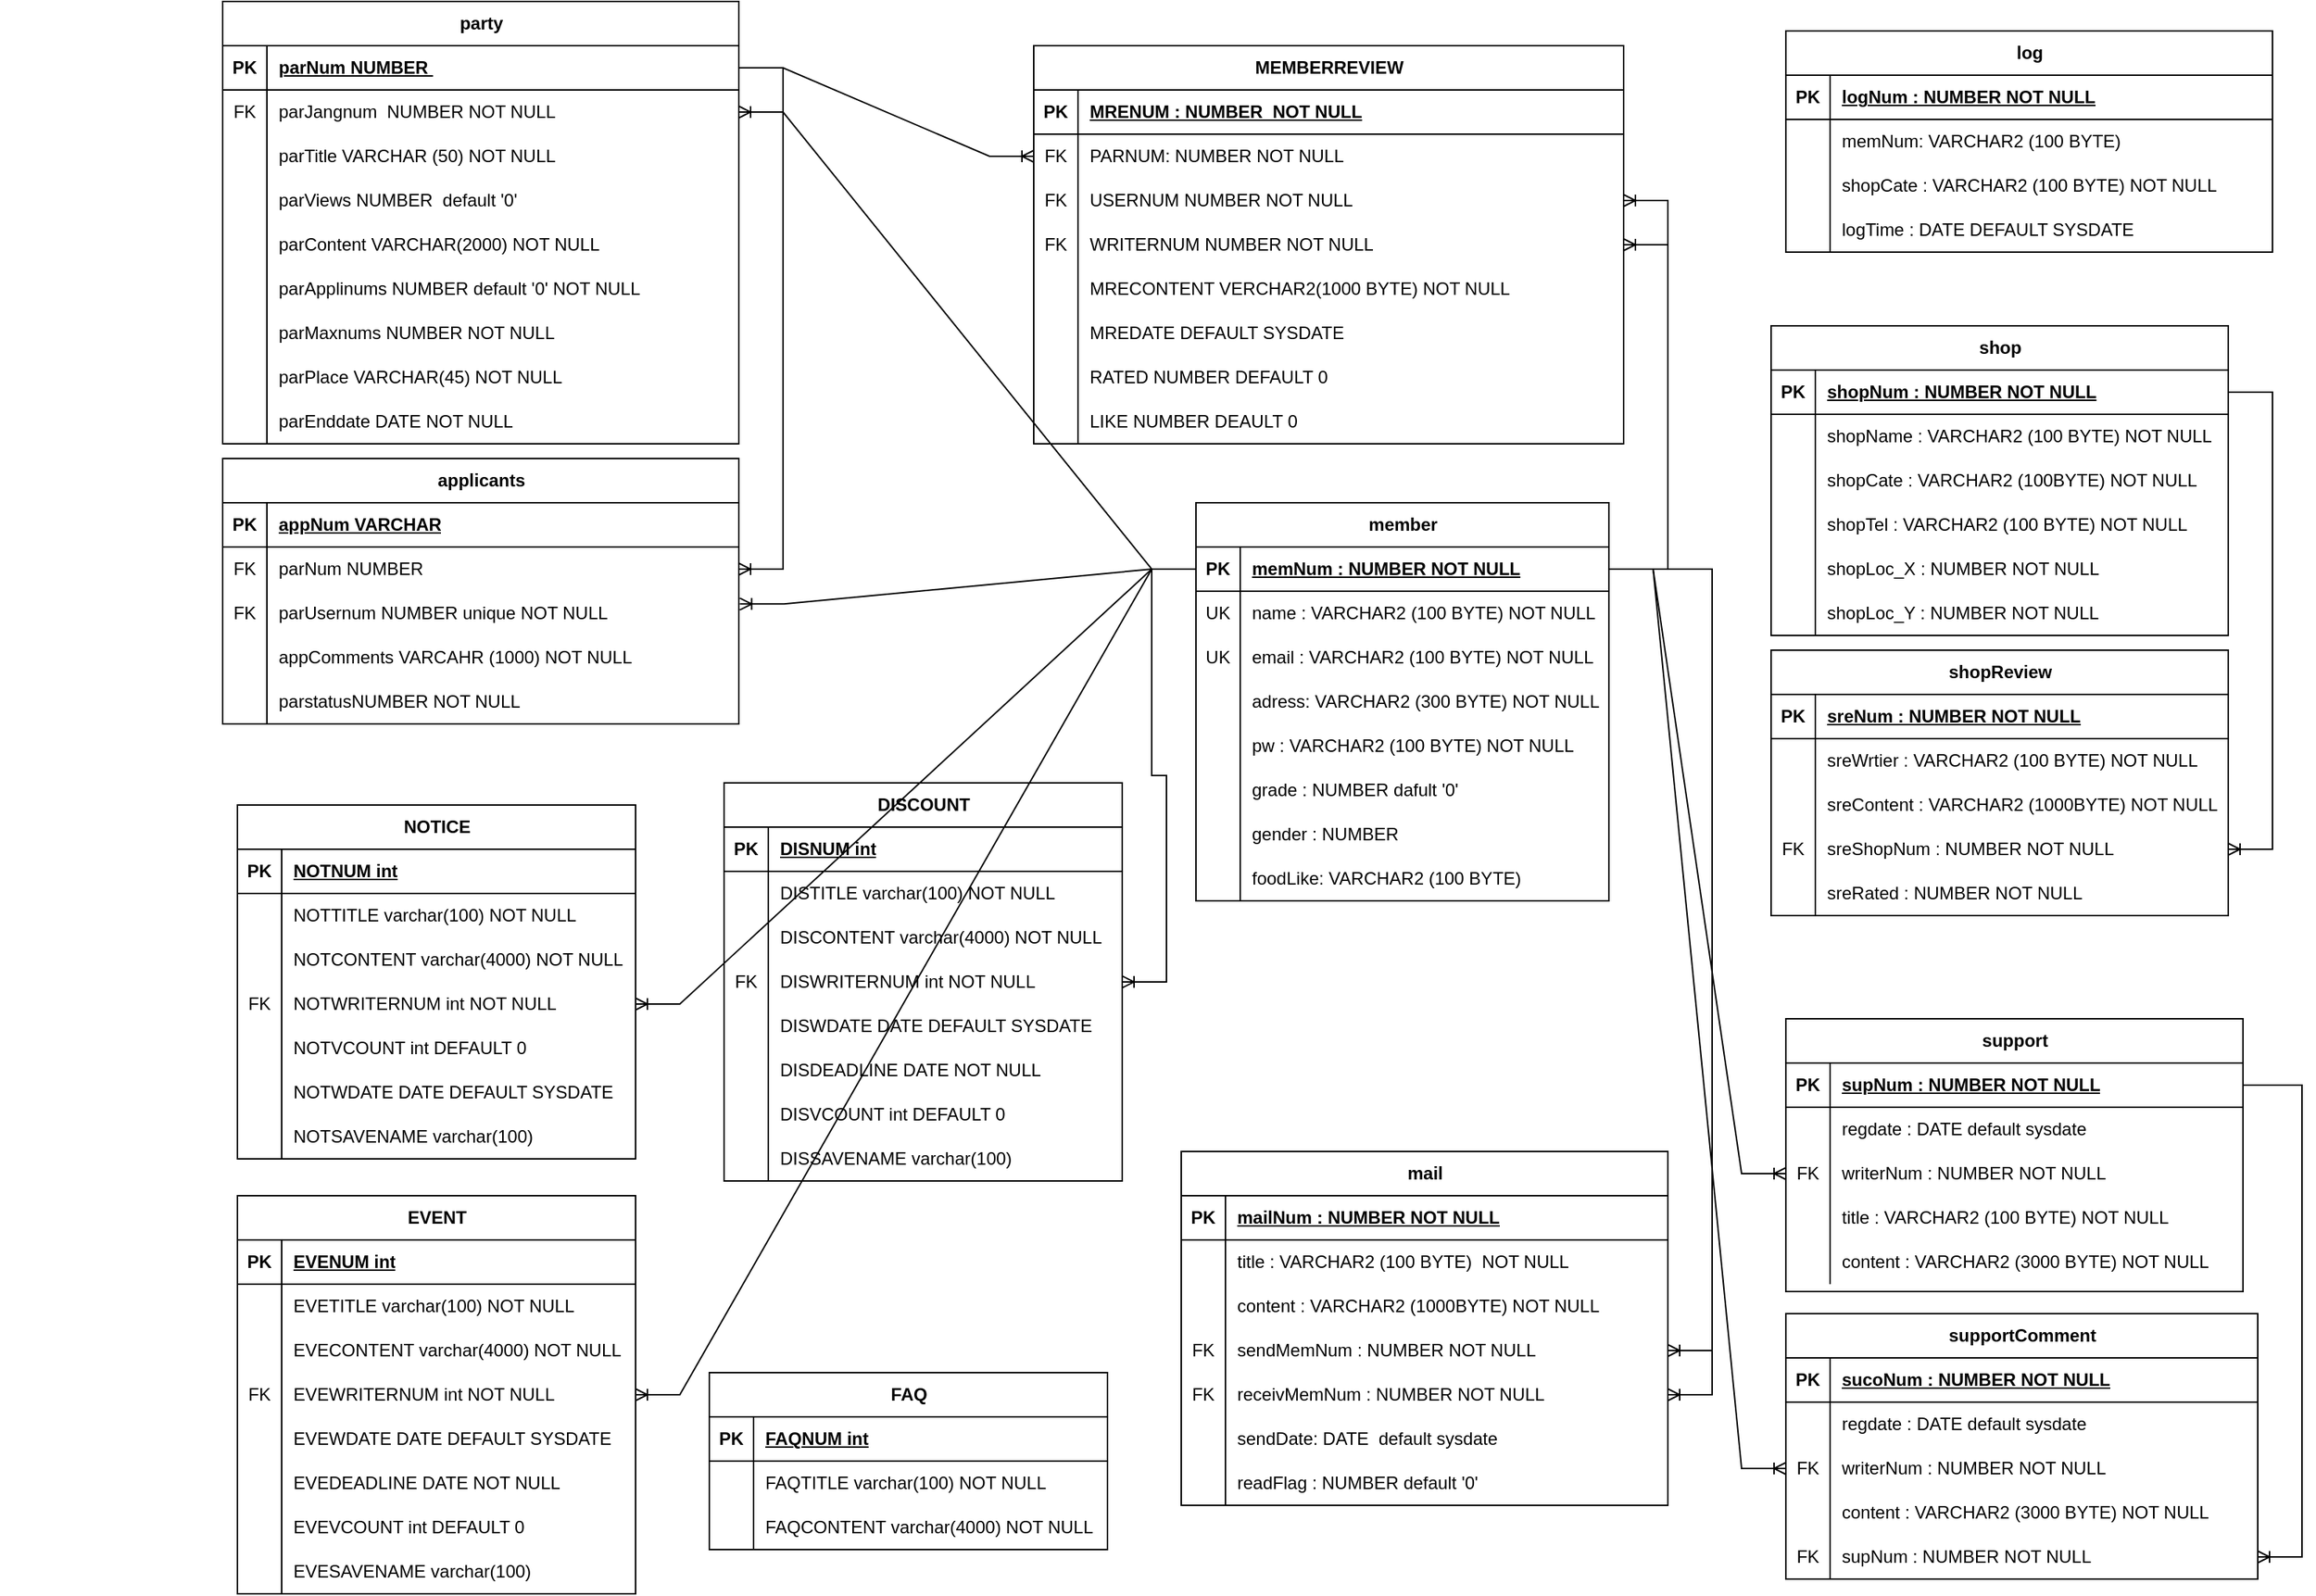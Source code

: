 <mxfile version="21.5.0" type="github">
  <diagram id="R2lEEEUBdFMjLlhIrx00" name="Page-1">
    <mxGraphModel dx="807" dy="1057" grid="1" gridSize="10" guides="1" tooltips="1" connect="1" arrows="1" fold="1" page="1" pageScale="1" pageWidth="850" pageHeight="1100" math="0" shadow="0" extFonts="Permanent Marker^https://fonts.googleapis.com/css?family=Permanent+Marker">
      <root>
        <mxCell id="0" />
        <mxCell id="1" parent="0" />
        <mxCell id="Jiqfm7sPIN8Wezwvwsr_-83" value="mail" style="shape=table;startSize=30;container=1;collapsible=1;childLayout=tableLayout;fixedRows=1;rowLines=0;fontStyle=1;align=center;resizeLast=1;html=1;" parent="1" vertex="1">
          <mxGeometry x="900" y="800" width="330" height="240" as="geometry" />
        </mxCell>
        <mxCell id="Jiqfm7sPIN8Wezwvwsr_-84" value="" style="shape=tableRow;horizontal=0;startSize=0;swimlaneHead=0;swimlaneBody=0;fillColor=none;collapsible=0;dropTarget=0;points=[[0,0.5],[1,0.5]];portConstraint=eastwest;top=0;left=0;right=0;bottom=1;" parent="Jiqfm7sPIN8Wezwvwsr_-83" vertex="1">
          <mxGeometry y="30" width="330" height="30" as="geometry" />
        </mxCell>
        <mxCell id="Jiqfm7sPIN8Wezwvwsr_-85" value="PK" style="shape=partialRectangle;connectable=0;fillColor=none;top=0;left=0;bottom=0;right=0;fontStyle=1;overflow=hidden;whiteSpace=wrap;html=1;" parent="Jiqfm7sPIN8Wezwvwsr_-84" vertex="1">
          <mxGeometry width="30" height="30" as="geometry">
            <mxRectangle width="30" height="30" as="alternateBounds" />
          </mxGeometry>
        </mxCell>
        <mxCell id="Jiqfm7sPIN8Wezwvwsr_-86" value="mailNum : NUMBER NOT NULL" style="shape=partialRectangle;connectable=0;fillColor=none;top=0;left=0;bottom=0;right=0;align=left;spacingLeft=6;fontStyle=5;overflow=hidden;whiteSpace=wrap;html=1;" parent="Jiqfm7sPIN8Wezwvwsr_-84" vertex="1">
          <mxGeometry x="30" width="300" height="30" as="geometry">
            <mxRectangle width="300" height="30" as="alternateBounds" />
          </mxGeometry>
        </mxCell>
        <mxCell id="Jiqfm7sPIN8Wezwvwsr_-87" value="" style="shape=tableRow;horizontal=0;startSize=0;swimlaneHead=0;swimlaneBody=0;fillColor=none;collapsible=0;dropTarget=0;points=[[0,0.5],[1,0.5]];portConstraint=eastwest;top=0;left=0;right=0;bottom=0;" parent="Jiqfm7sPIN8Wezwvwsr_-83" vertex="1">
          <mxGeometry y="60" width="330" height="30" as="geometry" />
        </mxCell>
        <mxCell id="Jiqfm7sPIN8Wezwvwsr_-88" value="" style="shape=partialRectangle;connectable=0;fillColor=none;top=0;left=0;bottom=0;right=0;editable=1;overflow=hidden;whiteSpace=wrap;html=1;" parent="Jiqfm7sPIN8Wezwvwsr_-87" vertex="1">
          <mxGeometry width="30" height="30" as="geometry">
            <mxRectangle width="30" height="30" as="alternateBounds" />
          </mxGeometry>
        </mxCell>
        <mxCell id="Jiqfm7sPIN8Wezwvwsr_-89" value="title : VARCHAR2 (100 BYTE)&amp;nbsp;&amp;nbsp;NOT NULL" style="shape=partialRectangle;connectable=0;fillColor=none;top=0;left=0;bottom=0;right=0;align=left;spacingLeft=6;overflow=hidden;whiteSpace=wrap;html=1;" parent="Jiqfm7sPIN8Wezwvwsr_-87" vertex="1">
          <mxGeometry x="30" width="300" height="30" as="geometry">
            <mxRectangle width="300" height="30" as="alternateBounds" />
          </mxGeometry>
        </mxCell>
        <mxCell id="Jiqfm7sPIN8Wezwvwsr_-90" value="" style="shape=tableRow;horizontal=0;startSize=0;swimlaneHead=0;swimlaneBody=0;fillColor=none;collapsible=0;dropTarget=0;points=[[0,0.5],[1,0.5]];portConstraint=eastwest;top=0;left=0;right=0;bottom=0;" parent="Jiqfm7sPIN8Wezwvwsr_-83" vertex="1">
          <mxGeometry y="90" width="330" height="30" as="geometry" />
        </mxCell>
        <mxCell id="Jiqfm7sPIN8Wezwvwsr_-91" value="" style="shape=partialRectangle;connectable=0;fillColor=none;top=0;left=0;bottom=0;right=0;editable=1;overflow=hidden;whiteSpace=wrap;html=1;" parent="Jiqfm7sPIN8Wezwvwsr_-90" vertex="1">
          <mxGeometry width="30" height="30" as="geometry">
            <mxRectangle width="30" height="30" as="alternateBounds" />
          </mxGeometry>
        </mxCell>
        <mxCell id="Jiqfm7sPIN8Wezwvwsr_-92" value="content : VARCHAR2 (1000BYTE)&amp;nbsp;NOT NULL" style="shape=partialRectangle;connectable=0;fillColor=none;top=0;left=0;bottom=0;right=0;align=left;spacingLeft=6;overflow=hidden;whiteSpace=wrap;html=1;" parent="Jiqfm7sPIN8Wezwvwsr_-90" vertex="1">
          <mxGeometry x="30" width="300" height="30" as="geometry">
            <mxRectangle width="300" height="30" as="alternateBounds" />
          </mxGeometry>
        </mxCell>
        <mxCell id="Jiqfm7sPIN8Wezwvwsr_-93" value="" style="shape=tableRow;horizontal=0;startSize=0;swimlaneHead=0;swimlaneBody=0;fillColor=none;collapsible=0;dropTarget=0;points=[[0,0.5],[1,0.5]];portConstraint=eastwest;top=0;left=0;right=0;bottom=0;" parent="Jiqfm7sPIN8Wezwvwsr_-83" vertex="1">
          <mxGeometry y="120" width="330" height="30" as="geometry" />
        </mxCell>
        <mxCell id="Jiqfm7sPIN8Wezwvwsr_-94" value="FK" style="shape=partialRectangle;connectable=0;fillColor=none;top=0;left=0;bottom=0;right=0;editable=1;overflow=hidden;whiteSpace=wrap;html=1;" parent="Jiqfm7sPIN8Wezwvwsr_-93" vertex="1">
          <mxGeometry width="30" height="30" as="geometry">
            <mxRectangle width="30" height="30" as="alternateBounds" />
          </mxGeometry>
        </mxCell>
        <mxCell id="Jiqfm7sPIN8Wezwvwsr_-95" value="sendMemNum : NUMBER&amp;nbsp;NOT NULL" style="shape=partialRectangle;connectable=0;fillColor=none;top=0;left=0;bottom=0;right=0;align=left;spacingLeft=6;overflow=hidden;whiteSpace=wrap;html=1;" parent="Jiqfm7sPIN8Wezwvwsr_-93" vertex="1">
          <mxGeometry x="30" width="300" height="30" as="geometry">
            <mxRectangle width="300" height="30" as="alternateBounds" />
          </mxGeometry>
        </mxCell>
        <mxCell id="Jiqfm7sPIN8Wezwvwsr_-132" style="shape=tableRow;horizontal=0;startSize=0;swimlaneHead=0;swimlaneBody=0;fillColor=none;collapsible=0;dropTarget=0;points=[[0,0.5],[1,0.5]];portConstraint=eastwest;top=0;left=0;right=0;bottom=0;" parent="Jiqfm7sPIN8Wezwvwsr_-83" vertex="1">
          <mxGeometry y="150" width="330" height="30" as="geometry" />
        </mxCell>
        <mxCell id="Jiqfm7sPIN8Wezwvwsr_-133" value="FK" style="shape=partialRectangle;connectable=0;fillColor=none;top=0;left=0;bottom=0;right=0;editable=1;overflow=hidden;whiteSpace=wrap;html=1;" parent="Jiqfm7sPIN8Wezwvwsr_-132" vertex="1">
          <mxGeometry width="30" height="30" as="geometry">
            <mxRectangle width="30" height="30" as="alternateBounds" />
          </mxGeometry>
        </mxCell>
        <mxCell id="Jiqfm7sPIN8Wezwvwsr_-134" value="receivMemNum : NUMBER&amp;nbsp;NOT NULL" style="shape=partialRectangle;connectable=0;fillColor=none;top=0;left=0;bottom=0;right=0;align=left;spacingLeft=6;overflow=hidden;whiteSpace=wrap;html=1;" parent="Jiqfm7sPIN8Wezwvwsr_-132" vertex="1">
          <mxGeometry x="30" width="300" height="30" as="geometry">
            <mxRectangle width="300" height="30" as="alternateBounds" />
          </mxGeometry>
        </mxCell>
        <mxCell id="Jiqfm7sPIN8Wezwvwsr_-138" style="shape=tableRow;horizontal=0;startSize=0;swimlaneHead=0;swimlaneBody=0;fillColor=none;collapsible=0;dropTarget=0;points=[[0,0.5],[1,0.5]];portConstraint=eastwest;top=0;left=0;right=0;bottom=0;" parent="Jiqfm7sPIN8Wezwvwsr_-83" vertex="1">
          <mxGeometry y="180" width="330" height="30" as="geometry" />
        </mxCell>
        <mxCell id="Jiqfm7sPIN8Wezwvwsr_-139" style="shape=partialRectangle;connectable=0;fillColor=none;top=0;left=0;bottom=0;right=0;editable=1;overflow=hidden;whiteSpace=wrap;html=1;" parent="Jiqfm7sPIN8Wezwvwsr_-138" vertex="1">
          <mxGeometry width="30" height="30" as="geometry">
            <mxRectangle width="30" height="30" as="alternateBounds" />
          </mxGeometry>
        </mxCell>
        <mxCell id="Jiqfm7sPIN8Wezwvwsr_-140" value="sendDate: DATE&amp;nbsp;&amp;nbsp;default sysdate" style="shape=partialRectangle;connectable=0;fillColor=none;top=0;left=0;bottom=0;right=0;align=left;spacingLeft=6;overflow=hidden;whiteSpace=wrap;html=1;" parent="Jiqfm7sPIN8Wezwvwsr_-138" vertex="1">
          <mxGeometry x="30" width="300" height="30" as="geometry">
            <mxRectangle width="300" height="30" as="alternateBounds" />
          </mxGeometry>
        </mxCell>
        <mxCell id="Jiqfm7sPIN8Wezwvwsr_-141" style="shape=tableRow;horizontal=0;startSize=0;swimlaneHead=0;swimlaneBody=0;fillColor=none;collapsible=0;dropTarget=0;points=[[0,0.5],[1,0.5]];portConstraint=eastwest;top=0;left=0;right=0;bottom=0;" parent="Jiqfm7sPIN8Wezwvwsr_-83" vertex="1">
          <mxGeometry y="210" width="330" height="30" as="geometry" />
        </mxCell>
        <mxCell id="Jiqfm7sPIN8Wezwvwsr_-142" style="shape=partialRectangle;connectable=0;fillColor=none;top=0;left=0;bottom=0;right=0;editable=1;overflow=hidden;whiteSpace=wrap;html=1;" parent="Jiqfm7sPIN8Wezwvwsr_-141" vertex="1">
          <mxGeometry width="30" height="30" as="geometry">
            <mxRectangle width="30" height="30" as="alternateBounds" />
          </mxGeometry>
        </mxCell>
        <mxCell id="Jiqfm7sPIN8Wezwvwsr_-143" value="readFlag : NUMBER default &#39;0&#39;" style="shape=partialRectangle;connectable=0;fillColor=none;top=0;left=0;bottom=0;right=0;align=left;spacingLeft=6;overflow=hidden;whiteSpace=wrap;html=1;" parent="Jiqfm7sPIN8Wezwvwsr_-141" vertex="1">
          <mxGeometry x="30" width="300" height="30" as="geometry">
            <mxRectangle width="300" height="30" as="alternateBounds" />
          </mxGeometry>
        </mxCell>
        <mxCell id="Jiqfm7sPIN8Wezwvwsr_-106" value="" style="shape=partialRectangle;connectable=0;fillColor=none;top=0;left=0;bottom=0;right=0;editable=1;overflow=hidden;whiteSpace=wrap;html=1;" parent="1" vertex="1">
          <mxGeometry x="1290" y="1010" width="30" height="30" as="geometry">
            <mxRectangle width="30" height="30" as="alternateBounds" />
          </mxGeometry>
        </mxCell>
        <mxCell id="RzTzbywl-65EzMAlo9h3-1" value="NOTICE" style="shape=table;startSize=30;container=1;collapsible=1;childLayout=tableLayout;fixedRows=1;rowLines=0;fontStyle=1;align=center;resizeLast=1;html=1;" parent="1" vertex="1">
          <mxGeometry x="260" y="565" width="270" height="240" as="geometry" />
        </mxCell>
        <mxCell id="RzTzbywl-65EzMAlo9h3-2" value="" style="shape=tableRow;horizontal=0;startSize=0;swimlaneHead=0;swimlaneBody=0;fillColor=none;collapsible=0;dropTarget=0;points=[[0,0.5],[1,0.5]];portConstraint=eastwest;top=0;left=0;right=0;bottom=1;" parent="RzTzbywl-65EzMAlo9h3-1" vertex="1">
          <mxGeometry y="30" width="270" height="30" as="geometry" />
        </mxCell>
        <mxCell id="RzTzbywl-65EzMAlo9h3-3" value="PK" style="shape=partialRectangle;connectable=0;fillColor=none;top=0;left=0;bottom=0;right=0;fontStyle=1;overflow=hidden;whiteSpace=wrap;html=1;" parent="RzTzbywl-65EzMAlo9h3-2" vertex="1">
          <mxGeometry width="30" height="30" as="geometry">
            <mxRectangle width="30" height="30" as="alternateBounds" />
          </mxGeometry>
        </mxCell>
        <mxCell id="RzTzbywl-65EzMAlo9h3-4" value="NOTNUM int" style="shape=partialRectangle;connectable=0;fillColor=none;top=0;left=0;bottom=0;right=0;align=left;spacingLeft=6;fontStyle=5;overflow=hidden;whiteSpace=wrap;html=1;" parent="RzTzbywl-65EzMAlo9h3-2" vertex="1">
          <mxGeometry x="30" width="240" height="30" as="geometry">
            <mxRectangle width="240" height="30" as="alternateBounds" />
          </mxGeometry>
        </mxCell>
        <mxCell id="RzTzbywl-65EzMAlo9h3-5" value="" style="shape=tableRow;horizontal=0;startSize=0;swimlaneHead=0;swimlaneBody=0;fillColor=none;collapsible=0;dropTarget=0;points=[[0,0.5],[1,0.5]];portConstraint=eastwest;top=0;left=0;right=0;bottom=0;" parent="RzTzbywl-65EzMAlo9h3-1" vertex="1">
          <mxGeometry y="60" width="270" height="30" as="geometry" />
        </mxCell>
        <mxCell id="RzTzbywl-65EzMAlo9h3-6" value="" style="shape=partialRectangle;connectable=0;fillColor=none;top=0;left=0;bottom=0;right=0;editable=1;overflow=hidden;whiteSpace=wrap;html=1;" parent="RzTzbywl-65EzMAlo9h3-5" vertex="1">
          <mxGeometry width="30" height="30" as="geometry">
            <mxRectangle width="30" height="30" as="alternateBounds" />
          </mxGeometry>
        </mxCell>
        <mxCell id="RzTzbywl-65EzMAlo9h3-7" value="NOTTITLE varchar(100) NOT NULL" style="shape=partialRectangle;connectable=0;fillColor=none;top=0;left=0;bottom=0;right=0;align=left;spacingLeft=6;overflow=hidden;whiteSpace=wrap;html=1;" parent="RzTzbywl-65EzMAlo9h3-5" vertex="1">
          <mxGeometry x="30" width="240" height="30" as="geometry">
            <mxRectangle width="240" height="30" as="alternateBounds" />
          </mxGeometry>
        </mxCell>
        <mxCell id="RzTzbywl-65EzMAlo9h3-8" value="" style="shape=tableRow;horizontal=0;startSize=0;swimlaneHead=0;swimlaneBody=0;fillColor=none;collapsible=0;dropTarget=0;points=[[0,0.5],[1,0.5]];portConstraint=eastwest;top=0;left=0;right=0;bottom=0;" parent="RzTzbywl-65EzMAlo9h3-1" vertex="1">
          <mxGeometry y="90" width="270" height="30" as="geometry" />
        </mxCell>
        <mxCell id="RzTzbywl-65EzMAlo9h3-9" value="" style="shape=partialRectangle;connectable=0;fillColor=none;top=0;left=0;bottom=0;right=0;editable=1;overflow=hidden;whiteSpace=wrap;html=1;" parent="RzTzbywl-65EzMAlo9h3-8" vertex="1">
          <mxGeometry width="30" height="30" as="geometry">
            <mxRectangle width="30" height="30" as="alternateBounds" />
          </mxGeometry>
        </mxCell>
        <mxCell id="RzTzbywl-65EzMAlo9h3-10" value="NOTCONTENT varchar(4000) NOT NULL" style="shape=partialRectangle;connectable=0;fillColor=none;top=0;left=0;bottom=0;right=0;align=left;spacingLeft=6;overflow=hidden;whiteSpace=wrap;html=1;" parent="RzTzbywl-65EzMAlo9h3-8" vertex="1">
          <mxGeometry x="30" width="240" height="30" as="geometry">
            <mxRectangle width="240" height="30" as="alternateBounds" />
          </mxGeometry>
        </mxCell>
        <mxCell id="RzTzbywl-65EzMAlo9h3-11" value="" style="shape=tableRow;horizontal=0;startSize=0;swimlaneHead=0;swimlaneBody=0;fillColor=none;collapsible=0;dropTarget=0;points=[[0,0.5],[1,0.5]];portConstraint=eastwest;top=0;left=0;right=0;bottom=0;" parent="RzTzbywl-65EzMAlo9h3-1" vertex="1">
          <mxGeometry y="120" width="270" height="30" as="geometry" />
        </mxCell>
        <mxCell id="RzTzbywl-65EzMAlo9h3-12" value="FK" style="shape=partialRectangle;connectable=0;fillColor=none;top=0;left=0;bottom=0;right=0;editable=1;overflow=hidden;whiteSpace=wrap;html=1;" parent="RzTzbywl-65EzMAlo9h3-11" vertex="1">
          <mxGeometry width="30" height="30" as="geometry">
            <mxRectangle width="30" height="30" as="alternateBounds" />
          </mxGeometry>
        </mxCell>
        <mxCell id="RzTzbywl-65EzMAlo9h3-13" value="NOTWRITERNUM int NOT NULL" style="shape=partialRectangle;connectable=0;fillColor=none;top=0;left=0;bottom=0;right=0;align=left;spacingLeft=6;overflow=hidden;whiteSpace=wrap;html=1;" parent="RzTzbywl-65EzMAlo9h3-11" vertex="1">
          <mxGeometry x="30" width="240" height="30" as="geometry">
            <mxRectangle width="240" height="30" as="alternateBounds" />
          </mxGeometry>
        </mxCell>
        <mxCell id="RzTzbywl-65EzMAlo9h3-101" style="shape=tableRow;horizontal=0;startSize=0;swimlaneHead=0;swimlaneBody=0;fillColor=none;collapsible=0;dropTarget=0;points=[[0,0.5],[1,0.5]];portConstraint=eastwest;top=0;left=0;right=0;bottom=0;" parent="RzTzbywl-65EzMAlo9h3-1" vertex="1">
          <mxGeometry y="150" width="270" height="30" as="geometry" />
        </mxCell>
        <mxCell id="RzTzbywl-65EzMAlo9h3-102" style="shape=partialRectangle;connectable=0;fillColor=none;top=0;left=0;bottom=0;right=0;editable=1;overflow=hidden;whiteSpace=wrap;html=1;" parent="RzTzbywl-65EzMAlo9h3-101" vertex="1">
          <mxGeometry width="30" height="30" as="geometry">
            <mxRectangle width="30" height="30" as="alternateBounds" />
          </mxGeometry>
        </mxCell>
        <mxCell id="RzTzbywl-65EzMAlo9h3-103" value="NOTVCOUNT int DEFAULT 0" style="shape=partialRectangle;connectable=0;fillColor=none;top=0;left=0;bottom=0;right=0;align=left;spacingLeft=6;overflow=hidden;whiteSpace=wrap;html=1;" parent="RzTzbywl-65EzMAlo9h3-101" vertex="1">
          <mxGeometry x="30" width="240" height="30" as="geometry">
            <mxRectangle width="240" height="30" as="alternateBounds" />
          </mxGeometry>
        </mxCell>
        <mxCell id="RzTzbywl-65EzMAlo9h3-104" style="shape=tableRow;horizontal=0;startSize=0;swimlaneHead=0;swimlaneBody=0;fillColor=none;collapsible=0;dropTarget=0;points=[[0,0.5],[1,0.5]];portConstraint=eastwest;top=0;left=0;right=0;bottom=0;" parent="RzTzbywl-65EzMAlo9h3-1" vertex="1">
          <mxGeometry y="180" width="270" height="30" as="geometry" />
        </mxCell>
        <mxCell id="RzTzbywl-65EzMAlo9h3-105" style="shape=partialRectangle;connectable=0;fillColor=none;top=0;left=0;bottom=0;right=0;editable=1;overflow=hidden;whiteSpace=wrap;html=1;" parent="RzTzbywl-65EzMAlo9h3-104" vertex="1">
          <mxGeometry width="30" height="30" as="geometry">
            <mxRectangle width="30" height="30" as="alternateBounds" />
          </mxGeometry>
        </mxCell>
        <mxCell id="RzTzbywl-65EzMAlo9h3-106" value="NOTWDATE DATE DEFAULT SYSDATE" style="shape=partialRectangle;connectable=0;fillColor=none;top=0;left=0;bottom=0;right=0;align=left;spacingLeft=6;overflow=hidden;whiteSpace=wrap;html=1;" parent="RzTzbywl-65EzMAlo9h3-104" vertex="1">
          <mxGeometry x="30" width="240" height="30" as="geometry">
            <mxRectangle width="240" height="30" as="alternateBounds" />
          </mxGeometry>
        </mxCell>
        <mxCell id="RzTzbywl-65EzMAlo9h3-107" style="shape=tableRow;horizontal=0;startSize=0;swimlaneHead=0;swimlaneBody=0;fillColor=none;collapsible=0;dropTarget=0;points=[[0,0.5],[1,0.5]];portConstraint=eastwest;top=0;left=0;right=0;bottom=0;" parent="RzTzbywl-65EzMAlo9h3-1" vertex="1">
          <mxGeometry y="210" width="270" height="30" as="geometry" />
        </mxCell>
        <mxCell id="RzTzbywl-65EzMAlo9h3-108" style="shape=partialRectangle;connectable=0;fillColor=none;top=0;left=0;bottom=0;right=0;editable=1;overflow=hidden;whiteSpace=wrap;html=1;" parent="RzTzbywl-65EzMAlo9h3-107" vertex="1">
          <mxGeometry width="30" height="30" as="geometry">
            <mxRectangle width="30" height="30" as="alternateBounds" />
          </mxGeometry>
        </mxCell>
        <mxCell id="RzTzbywl-65EzMAlo9h3-109" value="NOTSAVENAME varchar(100)" style="shape=partialRectangle;connectable=0;fillColor=none;top=0;left=0;bottom=0;right=0;align=left;spacingLeft=6;overflow=hidden;whiteSpace=wrap;html=1;" parent="RzTzbywl-65EzMAlo9h3-107" vertex="1">
          <mxGeometry x="30" width="240" height="30" as="geometry">
            <mxRectangle width="240" height="30" as="alternateBounds" />
          </mxGeometry>
        </mxCell>
        <mxCell id="Jiqfm7sPIN8Wezwvwsr_-114" value="" style="shape=tableRow;horizontal=0;startSize=0;swimlaneHead=0;swimlaneBody=0;fillColor=none;collapsible=0;dropTarget=0;points=[[0,0.5],[1,0.5]];portConstraint=eastwest;top=0;left=0;right=0;bottom=0;" parent="1" vertex="1">
          <mxGeometry x="1260" y="1010" width="200" height="30" as="geometry" />
        </mxCell>
        <mxCell id="RzTzbywl-65EzMAlo9h3-14" value="" style="shape=tableRow;horizontal=0;startSize=0;swimlaneHead=0;swimlaneBody=0;fillColor=none;collapsible=0;dropTarget=0;points=[[0,0.5],[1,0.5]];portConstraint=eastwest;top=0;left=0;right=0;bottom=0;" parent="1" vertex="1">
          <mxGeometry x="370" y="550" width="120" height="30" as="geometry" />
        </mxCell>
        <mxCell id="RzTzbywl-65EzMAlo9h3-15" value="" style="shape=partialRectangle;connectable=0;fillColor=none;top=0;left=0;bottom=0;right=0;editable=1;overflow=hidden;whiteSpace=wrap;html=1;" parent="RzTzbywl-65EzMAlo9h3-14" vertex="1">
          <mxGeometry width="30" height="30" as="geometry">
            <mxRectangle width="30" height="30" as="alternateBounds" />
          </mxGeometry>
        </mxCell>
        <mxCell id="Jiqfm7sPIN8Wezwvwsr_-144" value="member" style="shape=table;startSize=30;container=1;collapsible=1;childLayout=tableLayout;fixedRows=1;rowLines=0;fontStyle=1;align=center;resizeLast=1;html=1;" parent="1" vertex="1">
          <mxGeometry x="910" y="360" width="280" height="270" as="geometry" />
        </mxCell>
        <mxCell id="Jiqfm7sPIN8Wezwvwsr_-145" value="" style="shape=tableRow;horizontal=0;startSize=0;swimlaneHead=0;swimlaneBody=0;fillColor=none;collapsible=0;dropTarget=0;points=[[0,0.5],[1,0.5]];portConstraint=eastwest;top=0;left=0;right=0;bottom=1;" parent="Jiqfm7sPIN8Wezwvwsr_-144" vertex="1">
          <mxGeometry y="30" width="280" height="30" as="geometry" />
        </mxCell>
        <mxCell id="Jiqfm7sPIN8Wezwvwsr_-146" value="PK" style="shape=partialRectangle;connectable=0;fillColor=none;top=0;left=0;bottom=0;right=0;fontStyle=1;overflow=hidden;whiteSpace=wrap;html=1;" parent="Jiqfm7sPIN8Wezwvwsr_-145" vertex="1">
          <mxGeometry width="30" height="30" as="geometry">
            <mxRectangle width="30" height="30" as="alternateBounds" />
          </mxGeometry>
        </mxCell>
        <mxCell id="Jiqfm7sPIN8Wezwvwsr_-147" value="memNum :&amp;nbsp;NUMBER&amp;nbsp;NOT NULL" style="shape=partialRectangle;connectable=0;fillColor=none;top=0;left=0;bottom=0;right=0;align=left;spacingLeft=6;fontStyle=5;overflow=hidden;whiteSpace=wrap;html=1;" parent="Jiqfm7sPIN8Wezwvwsr_-145" vertex="1">
          <mxGeometry x="30" width="250" height="30" as="geometry">
            <mxRectangle width="250" height="30" as="alternateBounds" />
          </mxGeometry>
        </mxCell>
        <mxCell id="Jiqfm7sPIN8Wezwvwsr_-148" value="" style="shape=tableRow;horizontal=0;startSize=0;swimlaneHead=0;swimlaneBody=0;fillColor=none;collapsible=0;dropTarget=0;points=[[0,0.5],[1,0.5]];portConstraint=eastwest;top=0;left=0;right=0;bottom=0;" parent="Jiqfm7sPIN8Wezwvwsr_-144" vertex="1">
          <mxGeometry y="60" width="280" height="30" as="geometry" />
        </mxCell>
        <mxCell id="Jiqfm7sPIN8Wezwvwsr_-149" value="UK" style="shape=partialRectangle;connectable=0;fillColor=none;top=0;left=0;bottom=0;right=0;editable=1;overflow=hidden;whiteSpace=wrap;html=1;" parent="Jiqfm7sPIN8Wezwvwsr_-148" vertex="1">
          <mxGeometry width="30" height="30" as="geometry">
            <mxRectangle width="30" height="30" as="alternateBounds" />
          </mxGeometry>
        </mxCell>
        <mxCell id="Jiqfm7sPIN8Wezwvwsr_-150" value="name : VARCHAR2 (100 BYTE)&amp;nbsp;NOT NULL" style="shape=partialRectangle;connectable=0;fillColor=none;top=0;left=0;bottom=0;right=0;align=left;spacingLeft=6;overflow=hidden;whiteSpace=wrap;html=1;" parent="Jiqfm7sPIN8Wezwvwsr_-148" vertex="1">
          <mxGeometry x="30" width="250" height="30" as="geometry">
            <mxRectangle width="250" height="30" as="alternateBounds" />
          </mxGeometry>
        </mxCell>
        <mxCell id="Jiqfm7sPIN8Wezwvwsr_-151" value="" style="shape=tableRow;horizontal=0;startSize=0;swimlaneHead=0;swimlaneBody=0;fillColor=none;collapsible=0;dropTarget=0;points=[[0,0.5],[1,0.5]];portConstraint=eastwest;top=0;left=0;right=0;bottom=0;" parent="Jiqfm7sPIN8Wezwvwsr_-144" vertex="1">
          <mxGeometry y="90" width="280" height="30" as="geometry" />
        </mxCell>
        <mxCell id="Jiqfm7sPIN8Wezwvwsr_-152" value="UK" style="shape=partialRectangle;connectable=0;fillColor=none;top=0;left=0;bottom=0;right=0;editable=1;overflow=hidden;whiteSpace=wrap;html=1;" parent="Jiqfm7sPIN8Wezwvwsr_-151" vertex="1">
          <mxGeometry width="30" height="30" as="geometry">
            <mxRectangle width="30" height="30" as="alternateBounds" />
          </mxGeometry>
        </mxCell>
        <mxCell id="Jiqfm7sPIN8Wezwvwsr_-153" value="email : VARCHAR2 (100 BYTE)&amp;nbsp;NOT NULL" style="shape=partialRectangle;connectable=0;fillColor=none;top=0;left=0;bottom=0;right=0;align=left;spacingLeft=6;overflow=hidden;whiteSpace=wrap;html=1;" parent="Jiqfm7sPIN8Wezwvwsr_-151" vertex="1">
          <mxGeometry x="30" width="250" height="30" as="geometry">
            <mxRectangle width="250" height="30" as="alternateBounds" />
          </mxGeometry>
        </mxCell>
        <mxCell id="Jiqfm7sPIN8Wezwvwsr_-154" value="" style="shape=tableRow;horizontal=0;startSize=0;swimlaneHead=0;swimlaneBody=0;fillColor=none;collapsible=0;dropTarget=0;points=[[0,0.5],[1,0.5]];portConstraint=eastwest;top=0;left=0;right=0;bottom=0;" parent="Jiqfm7sPIN8Wezwvwsr_-144" vertex="1">
          <mxGeometry y="120" width="280" height="30" as="geometry" />
        </mxCell>
        <mxCell id="Jiqfm7sPIN8Wezwvwsr_-155" value="" style="shape=partialRectangle;connectable=0;fillColor=none;top=0;left=0;bottom=0;right=0;editable=1;overflow=hidden;whiteSpace=wrap;html=1;" parent="Jiqfm7sPIN8Wezwvwsr_-154" vertex="1">
          <mxGeometry width="30" height="30" as="geometry">
            <mxRectangle width="30" height="30" as="alternateBounds" />
          </mxGeometry>
        </mxCell>
        <mxCell id="Jiqfm7sPIN8Wezwvwsr_-156" value="adress: VARCHAR2 (300 BYTE)&amp;nbsp;NOT NULL" style="shape=partialRectangle;connectable=0;fillColor=none;top=0;left=0;bottom=0;right=0;align=left;spacingLeft=6;overflow=hidden;whiteSpace=wrap;html=1;" parent="Jiqfm7sPIN8Wezwvwsr_-154" vertex="1">
          <mxGeometry x="30" width="250" height="30" as="geometry">
            <mxRectangle width="250" height="30" as="alternateBounds" />
          </mxGeometry>
        </mxCell>
        <mxCell id="Jiqfm7sPIN8Wezwvwsr_-157" style="shape=tableRow;horizontal=0;startSize=0;swimlaneHead=0;swimlaneBody=0;fillColor=none;collapsible=0;dropTarget=0;points=[[0,0.5],[1,0.5]];portConstraint=eastwest;top=0;left=0;right=0;bottom=0;" parent="Jiqfm7sPIN8Wezwvwsr_-144" vertex="1">
          <mxGeometry y="150" width="280" height="30" as="geometry" />
        </mxCell>
        <mxCell id="Jiqfm7sPIN8Wezwvwsr_-158" style="shape=partialRectangle;connectable=0;fillColor=none;top=0;left=0;bottom=0;right=0;editable=1;overflow=hidden;whiteSpace=wrap;html=1;" parent="Jiqfm7sPIN8Wezwvwsr_-157" vertex="1">
          <mxGeometry width="30" height="30" as="geometry">
            <mxRectangle width="30" height="30" as="alternateBounds" />
          </mxGeometry>
        </mxCell>
        <mxCell id="Jiqfm7sPIN8Wezwvwsr_-159" value="pw : VARCHAR2 (100 BYTE)&amp;nbsp;NOT NULL" style="shape=partialRectangle;connectable=0;fillColor=none;top=0;left=0;bottom=0;right=0;align=left;spacingLeft=6;overflow=hidden;whiteSpace=wrap;html=1;" parent="Jiqfm7sPIN8Wezwvwsr_-157" vertex="1">
          <mxGeometry x="30" width="250" height="30" as="geometry">
            <mxRectangle width="250" height="30" as="alternateBounds" />
          </mxGeometry>
        </mxCell>
        <mxCell id="Jiqfm7sPIN8Wezwvwsr_-160" style="shape=tableRow;horizontal=0;startSize=0;swimlaneHead=0;swimlaneBody=0;fillColor=none;collapsible=0;dropTarget=0;points=[[0,0.5],[1,0.5]];portConstraint=eastwest;top=0;left=0;right=0;bottom=0;" parent="Jiqfm7sPIN8Wezwvwsr_-144" vertex="1">
          <mxGeometry y="180" width="280" height="30" as="geometry" />
        </mxCell>
        <mxCell id="Jiqfm7sPIN8Wezwvwsr_-161" style="shape=partialRectangle;connectable=0;fillColor=none;top=0;left=0;bottom=0;right=0;editable=1;overflow=hidden;whiteSpace=wrap;html=1;" parent="Jiqfm7sPIN8Wezwvwsr_-160" vertex="1">
          <mxGeometry width="30" height="30" as="geometry">
            <mxRectangle width="30" height="30" as="alternateBounds" />
          </mxGeometry>
        </mxCell>
        <mxCell id="Jiqfm7sPIN8Wezwvwsr_-162" value="grade : NUMBER dafult &#39;0&#39;" style="shape=partialRectangle;connectable=0;fillColor=none;top=0;left=0;bottom=0;right=0;align=left;spacingLeft=6;overflow=hidden;whiteSpace=wrap;html=1;" parent="Jiqfm7sPIN8Wezwvwsr_-160" vertex="1">
          <mxGeometry x="30" width="250" height="30" as="geometry">
            <mxRectangle width="250" height="30" as="alternateBounds" />
          </mxGeometry>
        </mxCell>
        <mxCell id="Jiqfm7sPIN8Wezwvwsr_-163" style="shape=tableRow;horizontal=0;startSize=0;swimlaneHead=0;swimlaneBody=0;fillColor=none;collapsible=0;dropTarget=0;points=[[0,0.5],[1,0.5]];portConstraint=eastwest;top=0;left=0;right=0;bottom=0;" parent="Jiqfm7sPIN8Wezwvwsr_-144" vertex="1">
          <mxGeometry y="210" width="280" height="30" as="geometry" />
        </mxCell>
        <mxCell id="Jiqfm7sPIN8Wezwvwsr_-164" style="shape=partialRectangle;connectable=0;fillColor=none;top=0;left=0;bottom=0;right=0;editable=1;overflow=hidden;whiteSpace=wrap;html=1;" parent="Jiqfm7sPIN8Wezwvwsr_-163" vertex="1">
          <mxGeometry width="30" height="30" as="geometry">
            <mxRectangle width="30" height="30" as="alternateBounds" />
          </mxGeometry>
        </mxCell>
        <mxCell id="Jiqfm7sPIN8Wezwvwsr_-165" value="gender : NUMBER" style="shape=partialRectangle;connectable=0;fillColor=none;top=0;left=0;bottom=0;right=0;align=left;spacingLeft=6;overflow=hidden;whiteSpace=wrap;html=1;" parent="Jiqfm7sPIN8Wezwvwsr_-163" vertex="1">
          <mxGeometry x="30" width="250" height="30" as="geometry">
            <mxRectangle width="250" height="30" as="alternateBounds" />
          </mxGeometry>
        </mxCell>
        <mxCell id="Jiqfm7sPIN8Wezwvwsr_-166" style="shape=tableRow;horizontal=0;startSize=0;swimlaneHead=0;swimlaneBody=0;fillColor=none;collapsible=0;dropTarget=0;points=[[0,0.5],[1,0.5]];portConstraint=eastwest;top=0;left=0;right=0;bottom=0;" parent="Jiqfm7sPIN8Wezwvwsr_-144" vertex="1">
          <mxGeometry y="240" width="280" height="30" as="geometry" />
        </mxCell>
        <mxCell id="Jiqfm7sPIN8Wezwvwsr_-167" style="shape=partialRectangle;connectable=0;fillColor=none;top=0;left=0;bottom=0;right=0;editable=1;overflow=hidden;whiteSpace=wrap;html=1;" parent="Jiqfm7sPIN8Wezwvwsr_-166" vertex="1">
          <mxGeometry width="30" height="30" as="geometry">
            <mxRectangle width="30" height="30" as="alternateBounds" />
          </mxGeometry>
        </mxCell>
        <mxCell id="Jiqfm7sPIN8Wezwvwsr_-168" value="foodLike: VARCHAR2 (100 BYTE)" style="shape=partialRectangle;connectable=0;fillColor=none;top=0;left=0;bottom=0;right=0;align=left;spacingLeft=6;overflow=hidden;whiteSpace=wrap;html=1;" parent="Jiqfm7sPIN8Wezwvwsr_-166" vertex="1">
          <mxGeometry x="30" width="250" height="30" as="geometry">
            <mxRectangle width="250" height="30" as="alternateBounds" />
          </mxGeometry>
        </mxCell>
        <mxCell id="RzTzbywl-65EzMAlo9h3-50" value="FAQ" style="shape=table;startSize=30;container=1;collapsible=1;childLayout=tableLayout;fixedRows=1;rowLines=0;fontStyle=1;align=center;resizeLast=1;html=1;" parent="1" vertex="1">
          <mxGeometry x="580" y="950" width="270" height="120" as="geometry" />
        </mxCell>
        <mxCell id="RzTzbywl-65EzMAlo9h3-51" value="" style="shape=tableRow;horizontal=0;startSize=0;swimlaneHead=0;swimlaneBody=0;fillColor=none;collapsible=0;dropTarget=0;points=[[0,0.5],[1,0.5]];portConstraint=eastwest;top=0;left=0;right=0;bottom=1;" parent="RzTzbywl-65EzMAlo9h3-50" vertex="1">
          <mxGeometry y="30" width="270" height="30" as="geometry" />
        </mxCell>
        <mxCell id="RzTzbywl-65EzMAlo9h3-52" value="PK" style="shape=partialRectangle;connectable=0;fillColor=none;top=0;left=0;bottom=0;right=0;fontStyle=1;overflow=hidden;whiteSpace=wrap;html=1;" parent="RzTzbywl-65EzMAlo9h3-51" vertex="1">
          <mxGeometry width="30" height="30" as="geometry">
            <mxRectangle width="30" height="30" as="alternateBounds" />
          </mxGeometry>
        </mxCell>
        <mxCell id="RzTzbywl-65EzMAlo9h3-53" value="FAQNUM int" style="shape=partialRectangle;connectable=0;fillColor=none;top=0;left=0;bottom=0;right=0;align=left;spacingLeft=6;fontStyle=5;overflow=hidden;whiteSpace=wrap;html=1;" parent="RzTzbywl-65EzMAlo9h3-51" vertex="1">
          <mxGeometry x="30" width="240" height="30" as="geometry">
            <mxRectangle width="240" height="30" as="alternateBounds" />
          </mxGeometry>
        </mxCell>
        <mxCell id="RzTzbywl-65EzMAlo9h3-54" value="" style="shape=tableRow;horizontal=0;startSize=0;swimlaneHead=0;swimlaneBody=0;fillColor=none;collapsible=0;dropTarget=0;points=[[0,0.5],[1,0.5]];portConstraint=eastwest;top=0;left=0;right=0;bottom=0;" parent="RzTzbywl-65EzMAlo9h3-50" vertex="1">
          <mxGeometry y="60" width="270" height="30" as="geometry" />
        </mxCell>
        <mxCell id="RzTzbywl-65EzMAlo9h3-55" value="" style="shape=partialRectangle;connectable=0;fillColor=none;top=0;left=0;bottom=0;right=0;editable=1;overflow=hidden;whiteSpace=wrap;html=1;" parent="RzTzbywl-65EzMAlo9h3-54" vertex="1">
          <mxGeometry width="30" height="30" as="geometry">
            <mxRectangle width="30" height="30" as="alternateBounds" />
          </mxGeometry>
        </mxCell>
        <mxCell id="RzTzbywl-65EzMAlo9h3-56" value="FAQTITLE varchar(100) NOT NULL" style="shape=partialRectangle;connectable=0;fillColor=none;top=0;left=0;bottom=0;right=0;align=left;spacingLeft=6;overflow=hidden;whiteSpace=wrap;html=1;" parent="RzTzbywl-65EzMAlo9h3-54" vertex="1">
          <mxGeometry x="30" width="240" height="30" as="geometry">
            <mxRectangle width="240" height="30" as="alternateBounds" />
          </mxGeometry>
        </mxCell>
        <mxCell id="RzTzbywl-65EzMAlo9h3-57" value="" style="shape=tableRow;horizontal=0;startSize=0;swimlaneHead=0;swimlaneBody=0;fillColor=none;collapsible=0;dropTarget=0;points=[[0,0.5],[1,0.5]];portConstraint=eastwest;top=0;left=0;right=0;bottom=0;" parent="RzTzbywl-65EzMAlo9h3-50" vertex="1">
          <mxGeometry y="90" width="270" height="30" as="geometry" />
        </mxCell>
        <mxCell id="RzTzbywl-65EzMAlo9h3-58" value="" style="shape=partialRectangle;connectable=0;fillColor=none;top=0;left=0;bottom=0;right=0;editable=1;overflow=hidden;whiteSpace=wrap;html=1;" parent="RzTzbywl-65EzMAlo9h3-57" vertex="1">
          <mxGeometry width="30" height="30" as="geometry">
            <mxRectangle width="30" height="30" as="alternateBounds" />
          </mxGeometry>
        </mxCell>
        <mxCell id="RzTzbywl-65EzMAlo9h3-59" value="FAQCONTENT varchar(4000) NOT NULL" style="shape=partialRectangle;connectable=0;fillColor=none;top=0;left=0;bottom=0;right=0;align=left;spacingLeft=6;overflow=hidden;whiteSpace=wrap;html=1;" parent="RzTzbywl-65EzMAlo9h3-57" vertex="1">
          <mxGeometry x="30" width="240" height="30" as="geometry">
            <mxRectangle width="240" height="30" as="alternateBounds" />
          </mxGeometry>
        </mxCell>
        <mxCell id="Jiqfm7sPIN8Wezwvwsr_-172" value="supportComment" style="shape=table;startSize=30;container=1;collapsible=1;childLayout=tableLayout;fixedRows=1;rowLines=0;fontStyle=1;align=center;resizeLast=1;html=1;" parent="1" vertex="1">
          <mxGeometry x="1310" y="910" width="320" height="180" as="geometry" />
        </mxCell>
        <mxCell id="Jiqfm7sPIN8Wezwvwsr_-173" value="" style="shape=tableRow;horizontal=0;startSize=0;swimlaneHead=0;swimlaneBody=0;fillColor=none;collapsible=0;dropTarget=0;points=[[0,0.5],[1,0.5]];portConstraint=eastwest;top=0;left=0;right=0;bottom=1;" parent="Jiqfm7sPIN8Wezwvwsr_-172" vertex="1">
          <mxGeometry y="30" width="320" height="30" as="geometry" />
        </mxCell>
        <mxCell id="Jiqfm7sPIN8Wezwvwsr_-174" value="PK" style="shape=partialRectangle;connectable=0;fillColor=none;top=0;left=0;bottom=0;right=0;fontStyle=1;overflow=hidden;whiteSpace=wrap;html=1;" parent="Jiqfm7sPIN8Wezwvwsr_-173" vertex="1">
          <mxGeometry width="30" height="30" as="geometry">
            <mxRectangle width="30" height="30" as="alternateBounds" />
          </mxGeometry>
        </mxCell>
        <mxCell id="Jiqfm7sPIN8Wezwvwsr_-175" value="sucoNum : NUMBER&amp;nbsp;NOT NULL" style="shape=partialRectangle;connectable=0;fillColor=none;top=0;left=0;bottom=0;right=0;align=left;spacingLeft=6;fontStyle=5;overflow=hidden;whiteSpace=wrap;html=1;" parent="Jiqfm7sPIN8Wezwvwsr_-173" vertex="1">
          <mxGeometry x="30" width="290" height="30" as="geometry">
            <mxRectangle width="290" height="30" as="alternateBounds" />
          </mxGeometry>
        </mxCell>
        <mxCell id="Jiqfm7sPIN8Wezwvwsr_-176" value="" style="shape=tableRow;horizontal=0;startSize=0;swimlaneHead=0;swimlaneBody=0;fillColor=none;collapsible=0;dropTarget=0;points=[[0,0.5],[1,0.5]];portConstraint=eastwest;top=0;left=0;right=0;bottom=0;" parent="Jiqfm7sPIN8Wezwvwsr_-172" vertex="1">
          <mxGeometry y="60" width="320" height="30" as="geometry" />
        </mxCell>
        <mxCell id="Jiqfm7sPIN8Wezwvwsr_-177" value="" style="shape=partialRectangle;connectable=0;fillColor=none;top=0;left=0;bottom=0;right=0;editable=1;overflow=hidden;whiteSpace=wrap;html=1;" parent="Jiqfm7sPIN8Wezwvwsr_-176" vertex="1">
          <mxGeometry width="30" height="30" as="geometry">
            <mxRectangle width="30" height="30" as="alternateBounds" />
          </mxGeometry>
        </mxCell>
        <mxCell id="Jiqfm7sPIN8Wezwvwsr_-178" value="regdate : DATE default sysdate" style="shape=partialRectangle;connectable=0;fillColor=none;top=0;left=0;bottom=0;right=0;align=left;spacingLeft=6;overflow=hidden;whiteSpace=wrap;html=1;" parent="Jiqfm7sPIN8Wezwvwsr_-176" vertex="1">
          <mxGeometry x="30" width="290" height="30" as="geometry">
            <mxRectangle width="290" height="30" as="alternateBounds" />
          </mxGeometry>
        </mxCell>
        <mxCell id="Jiqfm7sPIN8Wezwvwsr_-179" value="" style="shape=tableRow;horizontal=0;startSize=0;swimlaneHead=0;swimlaneBody=0;fillColor=none;collapsible=0;dropTarget=0;points=[[0,0.5],[1,0.5]];portConstraint=eastwest;top=0;left=0;right=0;bottom=0;" parent="Jiqfm7sPIN8Wezwvwsr_-172" vertex="1">
          <mxGeometry y="90" width="320" height="30" as="geometry" />
        </mxCell>
        <mxCell id="Jiqfm7sPIN8Wezwvwsr_-180" value="FK" style="shape=partialRectangle;connectable=0;fillColor=none;top=0;left=0;bottom=0;right=0;editable=1;overflow=hidden;whiteSpace=wrap;html=1;" parent="Jiqfm7sPIN8Wezwvwsr_-179" vertex="1">
          <mxGeometry width="30" height="30" as="geometry">
            <mxRectangle width="30" height="30" as="alternateBounds" />
          </mxGeometry>
        </mxCell>
        <mxCell id="Jiqfm7sPIN8Wezwvwsr_-181" value="writerNum : NUMBER&amp;nbsp;NOT NULL" style="shape=partialRectangle;connectable=0;fillColor=none;top=0;left=0;bottom=0;right=0;align=left;spacingLeft=6;overflow=hidden;whiteSpace=wrap;html=1;" parent="Jiqfm7sPIN8Wezwvwsr_-179" vertex="1">
          <mxGeometry x="30" width="290" height="30" as="geometry">
            <mxRectangle width="290" height="30" as="alternateBounds" />
          </mxGeometry>
        </mxCell>
        <mxCell id="Jiqfm7sPIN8Wezwvwsr_-185" style="shape=tableRow;horizontal=0;startSize=0;swimlaneHead=0;swimlaneBody=0;fillColor=none;collapsible=0;dropTarget=0;points=[[0,0.5],[1,0.5]];portConstraint=eastwest;top=0;left=0;right=0;bottom=0;" parent="Jiqfm7sPIN8Wezwvwsr_-172" vertex="1">
          <mxGeometry y="120" width="320" height="30" as="geometry" />
        </mxCell>
        <mxCell id="Jiqfm7sPIN8Wezwvwsr_-186" style="shape=partialRectangle;connectable=0;fillColor=none;top=0;left=0;bottom=0;right=0;editable=1;overflow=hidden;whiteSpace=wrap;html=1;" parent="Jiqfm7sPIN8Wezwvwsr_-185" vertex="1">
          <mxGeometry width="30" height="30" as="geometry">
            <mxRectangle width="30" height="30" as="alternateBounds" />
          </mxGeometry>
        </mxCell>
        <mxCell id="Jiqfm7sPIN8Wezwvwsr_-187" value="content : VARCHAR2 (3000 BYTE)&amp;nbsp;NOT NULL" style="shape=partialRectangle;connectable=0;fillColor=none;top=0;left=0;bottom=0;right=0;align=left;spacingLeft=6;overflow=hidden;whiteSpace=wrap;html=1;" parent="Jiqfm7sPIN8Wezwvwsr_-185" vertex="1">
          <mxGeometry x="30" width="290" height="30" as="geometry">
            <mxRectangle width="290" height="30" as="alternateBounds" />
          </mxGeometry>
        </mxCell>
        <mxCell id="Jiqfm7sPIN8Wezwvwsr_-188" style="shape=tableRow;horizontal=0;startSize=0;swimlaneHead=0;swimlaneBody=0;fillColor=none;collapsible=0;dropTarget=0;points=[[0,0.5],[1,0.5]];portConstraint=eastwest;top=0;left=0;right=0;bottom=0;" parent="Jiqfm7sPIN8Wezwvwsr_-172" vertex="1">
          <mxGeometry y="150" width="320" height="30" as="geometry" />
        </mxCell>
        <mxCell id="Jiqfm7sPIN8Wezwvwsr_-189" value="FK" style="shape=partialRectangle;connectable=0;fillColor=none;top=0;left=0;bottom=0;right=0;editable=1;overflow=hidden;whiteSpace=wrap;html=1;" parent="Jiqfm7sPIN8Wezwvwsr_-188" vertex="1">
          <mxGeometry width="30" height="30" as="geometry">
            <mxRectangle width="30" height="30" as="alternateBounds" />
          </mxGeometry>
        </mxCell>
        <mxCell id="Jiqfm7sPIN8Wezwvwsr_-190" value="supNum : NUMBER&amp;nbsp;NOT NULL" style="shape=partialRectangle;connectable=0;fillColor=none;top=0;left=0;bottom=0;right=0;align=left;spacingLeft=6;overflow=hidden;whiteSpace=wrap;html=1;" parent="Jiqfm7sPIN8Wezwvwsr_-188" vertex="1">
          <mxGeometry x="30" width="290" height="30" as="geometry">
            <mxRectangle width="290" height="30" as="alternateBounds" />
          </mxGeometry>
        </mxCell>
        <mxCell id="RzTzbywl-65EzMAlo9h3-63" value="" style="shape=tableRow;horizontal=0;startSize=0;swimlaneHead=0;swimlaneBody=0;fillColor=none;collapsible=0;dropTarget=0;points=[[0,0.5],[1,0.5]];portConstraint=eastwest;top=0;left=0;right=0;bottom=0;" parent="1" vertex="1">
          <mxGeometry x="530" y="550" width="120" height="30" as="geometry" />
        </mxCell>
        <mxCell id="RzTzbywl-65EzMAlo9h3-64" value="" style="shape=partialRectangle;connectable=0;fillColor=none;top=0;left=0;bottom=0;right=0;editable=1;overflow=hidden;whiteSpace=wrap;html=1;" parent="RzTzbywl-65EzMAlo9h3-63" vertex="1">
          <mxGeometry width="30" height="30" as="geometry">
            <mxRectangle width="30" height="30" as="alternateBounds" />
          </mxGeometry>
        </mxCell>
        <mxCell id="Jiqfm7sPIN8Wezwvwsr_-197" value="support" style="shape=table;startSize=30;container=1;collapsible=1;childLayout=tableLayout;fixedRows=1;rowLines=0;fontStyle=1;align=center;resizeLast=1;html=1;" parent="1" vertex="1">
          <mxGeometry x="1310" y="710" width="310" height="185" as="geometry" />
        </mxCell>
        <mxCell id="Jiqfm7sPIN8Wezwvwsr_-198" value="" style="shape=tableRow;horizontal=0;startSize=0;swimlaneHead=0;swimlaneBody=0;fillColor=none;collapsible=0;dropTarget=0;points=[[0,0.5],[1,0.5]];portConstraint=eastwest;top=0;left=0;right=0;bottom=1;" parent="Jiqfm7sPIN8Wezwvwsr_-197" vertex="1">
          <mxGeometry y="30" width="310" height="30" as="geometry" />
        </mxCell>
        <mxCell id="Jiqfm7sPIN8Wezwvwsr_-199" value="PK" style="shape=partialRectangle;connectable=0;fillColor=none;top=0;left=0;bottom=0;right=0;fontStyle=1;overflow=hidden;whiteSpace=wrap;html=1;" parent="Jiqfm7sPIN8Wezwvwsr_-198" vertex="1">
          <mxGeometry width="30" height="30" as="geometry">
            <mxRectangle width="30" height="30" as="alternateBounds" />
          </mxGeometry>
        </mxCell>
        <mxCell id="Jiqfm7sPIN8Wezwvwsr_-200" value="supNum : NUMBER&amp;nbsp;NOT NULL" style="shape=partialRectangle;connectable=0;fillColor=none;top=0;left=0;bottom=0;right=0;align=left;spacingLeft=6;fontStyle=5;overflow=hidden;whiteSpace=wrap;html=1;" parent="Jiqfm7sPIN8Wezwvwsr_-198" vertex="1">
          <mxGeometry x="30" width="280" height="30" as="geometry">
            <mxRectangle width="280" height="30" as="alternateBounds" />
          </mxGeometry>
        </mxCell>
        <mxCell id="Jiqfm7sPIN8Wezwvwsr_-201" value="" style="shape=tableRow;horizontal=0;startSize=0;swimlaneHead=0;swimlaneBody=0;fillColor=none;collapsible=0;dropTarget=0;points=[[0,0.5],[1,0.5]];portConstraint=eastwest;top=0;left=0;right=0;bottom=0;" parent="Jiqfm7sPIN8Wezwvwsr_-197" vertex="1">
          <mxGeometry y="60" width="310" height="30" as="geometry" />
        </mxCell>
        <mxCell id="Jiqfm7sPIN8Wezwvwsr_-202" value="" style="shape=partialRectangle;connectable=0;fillColor=none;top=0;left=0;bottom=0;right=0;editable=1;overflow=hidden;whiteSpace=wrap;html=1;" parent="Jiqfm7sPIN8Wezwvwsr_-201" vertex="1">
          <mxGeometry width="30" height="30" as="geometry">
            <mxRectangle width="30" height="30" as="alternateBounds" />
          </mxGeometry>
        </mxCell>
        <mxCell id="Jiqfm7sPIN8Wezwvwsr_-203" value="regdate : DATE default sysdate" style="shape=partialRectangle;connectable=0;fillColor=none;top=0;left=0;bottom=0;right=0;align=left;spacingLeft=6;overflow=hidden;whiteSpace=wrap;html=1;" parent="Jiqfm7sPIN8Wezwvwsr_-201" vertex="1">
          <mxGeometry x="30" width="280" height="30" as="geometry">
            <mxRectangle width="280" height="30" as="alternateBounds" />
          </mxGeometry>
        </mxCell>
        <mxCell id="Jiqfm7sPIN8Wezwvwsr_-204" value="" style="shape=tableRow;horizontal=0;startSize=0;swimlaneHead=0;swimlaneBody=0;fillColor=none;collapsible=0;dropTarget=0;points=[[0,0.5],[1,0.5]];portConstraint=eastwest;top=0;left=0;right=0;bottom=0;" parent="Jiqfm7sPIN8Wezwvwsr_-197" vertex="1">
          <mxGeometry y="90" width="310" height="30" as="geometry" />
        </mxCell>
        <mxCell id="Jiqfm7sPIN8Wezwvwsr_-205" value="FK" style="shape=partialRectangle;connectable=0;fillColor=none;top=0;left=0;bottom=0;right=0;editable=1;overflow=hidden;whiteSpace=wrap;html=1;" parent="Jiqfm7sPIN8Wezwvwsr_-204" vertex="1">
          <mxGeometry width="30" height="30" as="geometry">
            <mxRectangle width="30" height="30" as="alternateBounds" />
          </mxGeometry>
        </mxCell>
        <mxCell id="Jiqfm7sPIN8Wezwvwsr_-206" value="writerNum : NUMBER&amp;nbsp;NOT NULL" style="shape=partialRectangle;connectable=0;fillColor=none;top=0;left=0;bottom=0;right=0;align=left;spacingLeft=6;overflow=hidden;whiteSpace=wrap;html=1;" parent="Jiqfm7sPIN8Wezwvwsr_-204" vertex="1">
          <mxGeometry x="30" width="280" height="30" as="geometry">
            <mxRectangle width="280" height="30" as="alternateBounds" />
          </mxGeometry>
        </mxCell>
        <mxCell id="Jiqfm7sPIN8Wezwvwsr_-219" style="shape=tableRow;horizontal=0;startSize=0;swimlaneHead=0;swimlaneBody=0;fillColor=none;collapsible=0;dropTarget=0;points=[[0,0.5],[1,0.5]];portConstraint=eastwest;top=0;left=0;right=0;bottom=0;" parent="Jiqfm7sPIN8Wezwvwsr_-197" vertex="1">
          <mxGeometry y="120" width="310" height="30" as="geometry" />
        </mxCell>
        <mxCell id="Jiqfm7sPIN8Wezwvwsr_-220" style="shape=partialRectangle;connectable=0;fillColor=none;top=0;left=0;bottom=0;right=0;editable=1;overflow=hidden;whiteSpace=wrap;html=1;" parent="Jiqfm7sPIN8Wezwvwsr_-219" vertex="1">
          <mxGeometry width="30" height="30" as="geometry">
            <mxRectangle width="30" height="30" as="alternateBounds" />
          </mxGeometry>
        </mxCell>
        <mxCell id="Jiqfm7sPIN8Wezwvwsr_-221" value="title : VARCHAR2 (100 BYTE)&amp;nbsp;NOT NULL" style="shape=partialRectangle;connectable=0;fillColor=none;top=0;left=0;bottom=0;right=0;align=left;spacingLeft=6;overflow=hidden;whiteSpace=wrap;html=1;" parent="Jiqfm7sPIN8Wezwvwsr_-219" vertex="1">
          <mxGeometry x="30" width="280" height="30" as="geometry">
            <mxRectangle width="280" height="30" as="alternateBounds" />
          </mxGeometry>
        </mxCell>
        <mxCell id="Jiqfm7sPIN8Wezwvwsr_-210" style="shape=tableRow;horizontal=0;startSize=0;swimlaneHead=0;swimlaneBody=0;fillColor=none;collapsible=0;dropTarget=0;points=[[0,0.5],[1,0.5]];portConstraint=eastwest;top=0;left=0;right=0;bottom=0;" parent="Jiqfm7sPIN8Wezwvwsr_-197" vertex="1">
          <mxGeometry y="150" width="310" height="30" as="geometry" />
        </mxCell>
        <mxCell id="Jiqfm7sPIN8Wezwvwsr_-211" style="shape=partialRectangle;connectable=0;fillColor=none;top=0;left=0;bottom=0;right=0;editable=1;overflow=hidden;whiteSpace=wrap;html=1;" parent="Jiqfm7sPIN8Wezwvwsr_-210" vertex="1">
          <mxGeometry width="30" height="30" as="geometry">
            <mxRectangle width="30" height="30" as="alternateBounds" />
          </mxGeometry>
        </mxCell>
        <mxCell id="Jiqfm7sPIN8Wezwvwsr_-212" value="content : VARCHAR2 (3000 BYTE)&amp;nbsp;NOT NULL" style="shape=partialRectangle;connectable=0;fillColor=none;top=0;left=0;bottom=0;right=0;align=left;spacingLeft=6;overflow=hidden;whiteSpace=wrap;html=1;" parent="Jiqfm7sPIN8Wezwvwsr_-210" vertex="1">
          <mxGeometry x="30" width="280" height="30" as="geometry">
            <mxRectangle width="280" height="30" as="alternateBounds" />
          </mxGeometry>
        </mxCell>
        <mxCell id="Jiqfm7sPIN8Wezwvwsr_-222" value="shop" style="shape=table;startSize=30;container=1;collapsible=1;childLayout=tableLayout;fixedRows=1;rowLines=0;fontStyle=1;align=center;resizeLast=1;html=1;" parent="1" vertex="1">
          <mxGeometry x="1300" y="240" width="310" height="210" as="geometry" />
        </mxCell>
        <mxCell id="Jiqfm7sPIN8Wezwvwsr_-223" value="" style="shape=tableRow;horizontal=0;startSize=0;swimlaneHead=0;swimlaneBody=0;fillColor=none;collapsible=0;dropTarget=0;points=[[0,0.5],[1,0.5]];portConstraint=eastwest;top=0;left=0;right=0;bottom=1;" parent="Jiqfm7sPIN8Wezwvwsr_-222" vertex="1">
          <mxGeometry y="30" width="310" height="30" as="geometry" />
        </mxCell>
        <mxCell id="Jiqfm7sPIN8Wezwvwsr_-224" value="PK" style="shape=partialRectangle;connectable=0;fillColor=none;top=0;left=0;bottom=0;right=0;fontStyle=1;overflow=hidden;whiteSpace=wrap;html=1;" parent="Jiqfm7sPIN8Wezwvwsr_-223" vertex="1">
          <mxGeometry width="30" height="30" as="geometry">
            <mxRectangle width="30" height="30" as="alternateBounds" />
          </mxGeometry>
        </mxCell>
        <mxCell id="Jiqfm7sPIN8Wezwvwsr_-225" value="shopNum : NUMBER&amp;nbsp;NOT NULL" style="shape=partialRectangle;connectable=0;fillColor=none;top=0;left=0;bottom=0;right=0;align=left;spacingLeft=6;fontStyle=5;overflow=hidden;whiteSpace=wrap;html=1;" parent="Jiqfm7sPIN8Wezwvwsr_-223" vertex="1">
          <mxGeometry x="30" width="280" height="30" as="geometry">
            <mxRectangle width="280" height="30" as="alternateBounds" />
          </mxGeometry>
        </mxCell>
        <mxCell id="Jiqfm7sPIN8Wezwvwsr_-226" value="" style="shape=tableRow;horizontal=0;startSize=0;swimlaneHead=0;swimlaneBody=0;fillColor=none;collapsible=0;dropTarget=0;points=[[0,0.5],[1,0.5]];portConstraint=eastwest;top=0;left=0;right=0;bottom=0;" parent="Jiqfm7sPIN8Wezwvwsr_-222" vertex="1">
          <mxGeometry y="60" width="310" height="30" as="geometry" />
        </mxCell>
        <mxCell id="Jiqfm7sPIN8Wezwvwsr_-227" value="" style="shape=partialRectangle;connectable=0;fillColor=none;top=0;left=0;bottom=0;right=0;editable=1;overflow=hidden;whiteSpace=wrap;html=1;" parent="Jiqfm7sPIN8Wezwvwsr_-226" vertex="1">
          <mxGeometry width="30" height="30" as="geometry">
            <mxRectangle width="30" height="30" as="alternateBounds" />
          </mxGeometry>
        </mxCell>
        <mxCell id="Jiqfm7sPIN8Wezwvwsr_-228" value="shopName : VARCHAR2 (100 BYTE)&amp;nbsp;NOT NULL" style="shape=partialRectangle;connectable=0;fillColor=none;top=0;left=0;bottom=0;right=0;align=left;spacingLeft=6;overflow=hidden;whiteSpace=wrap;html=1;" parent="Jiqfm7sPIN8Wezwvwsr_-226" vertex="1">
          <mxGeometry x="30" width="280" height="30" as="geometry">
            <mxRectangle width="280" height="30" as="alternateBounds" />
          </mxGeometry>
        </mxCell>
        <mxCell id="Jiqfm7sPIN8Wezwvwsr_-229" value="" style="shape=tableRow;horizontal=0;startSize=0;swimlaneHead=0;swimlaneBody=0;fillColor=none;collapsible=0;dropTarget=0;points=[[0,0.5],[1,0.5]];portConstraint=eastwest;top=0;left=0;right=0;bottom=0;" parent="Jiqfm7sPIN8Wezwvwsr_-222" vertex="1">
          <mxGeometry y="90" width="310" height="30" as="geometry" />
        </mxCell>
        <mxCell id="Jiqfm7sPIN8Wezwvwsr_-230" value="" style="shape=partialRectangle;connectable=0;fillColor=none;top=0;left=0;bottom=0;right=0;editable=1;overflow=hidden;whiteSpace=wrap;html=1;" parent="Jiqfm7sPIN8Wezwvwsr_-229" vertex="1">
          <mxGeometry width="30" height="30" as="geometry">
            <mxRectangle width="30" height="30" as="alternateBounds" />
          </mxGeometry>
        </mxCell>
        <mxCell id="Jiqfm7sPIN8Wezwvwsr_-231" value="shopCate : VARCHAR2 (100BYTE)&amp;nbsp;NOT NULL" style="shape=partialRectangle;connectable=0;fillColor=none;top=0;left=0;bottom=0;right=0;align=left;spacingLeft=6;overflow=hidden;whiteSpace=wrap;html=1;" parent="Jiqfm7sPIN8Wezwvwsr_-229" vertex="1">
          <mxGeometry x="30" width="280" height="30" as="geometry">
            <mxRectangle width="280" height="30" as="alternateBounds" />
          </mxGeometry>
        </mxCell>
        <mxCell id="Jiqfm7sPIN8Wezwvwsr_-232" value="" style="shape=tableRow;horizontal=0;startSize=0;swimlaneHead=0;swimlaneBody=0;fillColor=none;collapsible=0;dropTarget=0;points=[[0,0.5],[1,0.5]];portConstraint=eastwest;top=0;left=0;right=0;bottom=0;" parent="Jiqfm7sPIN8Wezwvwsr_-222" vertex="1">
          <mxGeometry y="120" width="310" height="30" as="geometry" />
        </mxCell>
        <mxCell id="Jiqfm7sPIN8Wezwvwsr_-233" value="" style="shape=partialRectangle;connectable=0;fillColor=none;top=0;left=0;bottom=0;right=0;editable=1;overflow=hidden;whiteSpace=wrap;html=1;" parent="Jiqfm7sPIN8Wezwvwsr_-232" vertex="1">
          <mxGeometry width="30" height="30" as="geometry">
            <mxRectangle width="30" height="30" as="alternateBounds" />
          </mxGeometry>
        </mxCell>
        <mxCell id="Jiqfm7sPIN8Wezwvwsr_-234" value="shopTel : VARCHAR2 (100 BYTE)&amp;nbsp;NOT NULL" style="shape=partialRectangle;connectable=0;fillColor=none;top=0;left=0;bottom=0;right=0;align=left;spacingLeft=6;overflow=hidden;whiteSpace=wrap;html=1;" parent="Jiqfm7sPIN8Wezwvwsr_-232" vertex="1">
          <mxGeometry x="30" width="280" height="30" as="geometry">
            <mxRectangle width="280" height="30" as="alternateBounds" />
          </mxGeometry>
        </mxCell>
        <mxCell id="Jiqfm7sPIN8Wezwvwsr_-235" style="shape=tableRow;horizontal=0;startSize=0;swimlaneHead=0;swimlaneBody=0;fillColor=none;collapsible=0;dropTarget=0;points=[[0,0.5],[1,0.5]];portConstraint=eastwest;top=0;left=0;right=0;bottom=0;" parent="Jiqfm7sPIN8Wezwvwsr_-222" vertex="1">
          <mxGeometry y="150" width="310" height="30" as="geometry" />
        </mxCell>
        <mxCell id="Jiqfm7sPIN8Wezwvwsr_-236" style="shape=partialRectangle;connectable=0;fillColor=none;top=0;left=0;bottom=0;right=0;editable=1;overflow=hidden;whiteSpace=wrap;html=1;" parent="Jiqfm7sPIN8Wezwvwsr_-235" vertex="1">
          <mxGeometry width="30" height="30" as="geometry">
            <mxRectangle width="30" height="30" as="alternateBounds" />
          </mxGeometry>
        </mxCell>
        <mxCell id="Jiqfm7sPIN8Wezwvwsr_-237" value="shopLoc_X : NUMBER&amp;nbsp;NOT NULL" style="shape=partialRectangle;connectable=0;fillColor=none;top=0;left=0;bottom=0;right=0;align=left;spacingLeft=6;overflow=hidden;whiteSpace=wrap;html=1;" parent="Jiqfm7sPIN8Wezwvwsr_-235" vertex="1">
          <mxGeometry x="30" width="280" height="30" as="geometry">
            <mxRectangle width="280" height="30" as="alternateBounds" />
          </mxGeometry>
        </mxCell>
        <mxCell id="Jiqfm7sPIN8Wezwvwsr_-238" style="shape=tableRow;horizontal=0;startSize=0;swimlaneHead=0;swimlaneBody=0;fillColor=none;collapsible=0;dropTarget=0;points=[[0,0.5],[1,0.5]];portConstraint=eastwest;top=0;left=0;right=0;bottom=0;" parent="Jiqfm7sPIN8Wezwvwsr_-222" vertex="1">
          <mxGeometry y="180" width="310" height="30" as="geometry" />
        </mxCell>
        <mxCell id="Jiqfm7sPIN8Wezwvwsr_-239" value="" style="shape=partialRectangle;connectable=0;fillColor=none;top=0;left=0;bottom=0;right=0;editable=1;overflow=hidden;whiteSpace=wrap;html=1;" parent="Jiqfm7sPIN8Wezwvwsr_-238" vertex="1">
          <mxGeometry width="30" height="30" as="geometry">
            <mxRectangle width="30" height="30" as="alternateBounds" />
          </mxGeometry>
        </mxCell>
        <mxCell id="Jiqfm7sPIN8Wezwvwsr_-240" value="shopLoc_Y : NUMBER&amp;nbsp;NOT NULL" style="shape=partialRectangle;connectable=0;fillColor=none;top=0;left=0;bottom=0;right=0;align=left;spacingLeft=6;overflow=hidden;whiteSpace=wrap;html=1;" parent="Jiqfm7sPIN8Wezwvwsr_-238" vertex="1">
          <mxGeometry x="30" width="280" height="30" as="geometry">
            <mxRectangle width="280" height="30" as="alternateBounds" />
          </mxGeometry>
        </mxCell>
        <mxCell id="RzTzbywl-65EzMAlo9h3-69" value="" style="shape=partialRectangle;connectable=0;fillColor=none;top=0;left=0;bottom=0;right=0;editable=1;overflow=hidden;whiteSpace=wrap;html=1;strokeColor=#000000;" parent="1" vertex="1">
          <mxGeometry x="510" y="580" width="30" height="30" as="geometry">
            <mxRectangle width="30" height="30" as="alternateBounds" />
          </mxGeometry>
        </mxCell>
        <mxCell id="Jiqfm7sPIN8Wezwvwsr_-250" value="shopReview" style="shape=table;startSize=30;container=1;collapsible=1;childLayout=tableLayout;fixedRows=1;rowLines=0;fontStyle=1;align=center;resizeLast=1;html=1;" parent="1" vertex="1">
          <mxGeometry x="1300" y="460" width="310" height="180" as="geometry" />
        </mxCell>
        <mxCell id="Jiqfm7sPIN8Wezwvwsr_-251" value="" style="shape=tableRow;horizontal=0;startSize=0;swimlaneHead=0;swimlaneBody=0;fillColor=none;collapsible=0;dropTarget=0;points=[[0,0.5],[1,0.5]];portConstraint=eastwest;top=0;left=0;right=0;bottom=1;" parent="Jiqfm7sPIN8Wezwvwsr_-250" vertex="1">
          <mxGeometry y="30" width="310" height="30" as="geometry" />
        </mxCell>
        <mxCell id="Jiqfm7sPIN8Wezwvwsr_-252" value="PK" style="shape=partialRectangle;connectable=0;fillColor=none;top=0;left=0;bottom=0;right=0;fontStyle=1;overflow=hidden;whiteSpace=wrap;html=1;" parent="Jiqfm7sPIN8Wezwvwsr_-251" vertex="1">
          <mxGeometry width="30" height="30" as="geometry">
            <mxRectangle width="30" height="30" as="alternateBounds" />
          </mxGeometry>
        </mxCell>
        <mxCell id="Jiqfm7sPIN8Wezwvwsr_-253" value="sreNum : NUMBER&amp;nbsp;NOT NULL" style="shape=partialRectangle;connectable=0;fillColor=none;top=0;left=0;bottom=0;right=0;align=left;spacingLeft=6;fontStyle=5;overflow=hidden;whiteSpace=wrap;html=1;" parent="Jiqfm7sPIN8Wezwvwsr_-251" vertex="1">
          <mxGeometry x="30" width="280" height="30" as="geometry">
            <mxRectangle width="280" height="30" as="alternateBounds" />
          </mxGeometry>
        </mxCell>
        <mxCell id="Jiqfm7sPIN8Wezwvwsr_-254" value="" style="shape=tableRow;horizontal=0;startSize=0;swimlaneHead=0;swimlaneBody=0;fillColor=none;collapsible=0;dropTarget=0;points=[[0,0.5],[1,0.5]];portConstraint=eastwest;top=0;left=0;right=0;bottom=0;" parent="Jiqfm7sPIN8Wezwvwsr_-250" vertex="1">
          <mxGeometry y="60" width="310" height="30" as="geometry" />
        </mxCell>
        <mxCell id="Jiqfm7sPIN8Wezwvwsr_-255" value="" style="shape=partialRectangle;connectable=0;fillColor=none;top=0;left=0;bottom=0;right=0;editable=1;overflow=hidden;whiteSpace=wrap;html=1;" parent="Jiqfm7sPIN8Wezwvwsr_-254" vertex="1">
          <mxGeometry width="30" height="30" as="geometry">
            <mxRectangle width="30" height="30" as="alternateBounds" />
          </mxGeometry>
        </mxCell>
        <mxCell id="Jiqfm7sPIN8Wezwvwsr_-256" value="sreWrtier&amp;nbsp;: VARCHAR2 (100 BYTE)&amp;nbsp;NOT NULL" style="shape=partialRectangle;connectable=0;fillColor=none;top=0;left=0;bottom=0;right=0;align=left;spacingLeft=6;overflow=hidden;whiteSpace=wrap;html=1;" parent="Jiqfm7sPIN8Wezwvwsr_-254" vertex="1">
          <mxGeometry x="30" width="280" height="30" as="geometry">
            <mxRectangle width="280" height="30" as="alternateBounds" />
          </mxGeometry>
        </mxCell>
        <mxCell id="Jiqfm7sPIN8Wezwvwsr_-257" value="" style="shape=tableRow;horizontal=0;startSize=0;swimlaneHead=0;swimlaneBody=0;fillColor=none;collapsible=0;dropTarget=0;points=[[0,0.5],[1,0.5]];portConstraint=eastwest;top=0;left=0;right=0;bottom=0;" parent="Jiqfm7sPIN8Wezwvwsr_-250" vertex="1">
          <mxGeometry y="90" width="310" height="30" as="geometry" />
        </mxCell>
        <mxCell id="Jiqfm7sPIN8Wezwvwsr_-258" value="" style="shape=partialRectangle;connectable=0;fillColor=none;top=0;left=0;bottom=0;right=0;editable=1;overflow=hidden;whiteSpace=wrap;html=1;" parent="Jiqfm7sPIN8Wezwvwsr_-257" vertex="1">
          <mxGeometry width="30" height="30" as="geometry">
            <mxRectangle width="30" height="30" as="alternateBounds" />
          </mxGeometry>
        </mxCell>
        <mxCell id="Jiqfm7sPIN8Wezwvwsr_-259" value="sreContent : VARCHAR2 (1000BYTE)&amp;nbsp;NOT NULL" style="shape=partialRectangle;connectable=0;fillColor=none;top=0;left=0;bottom=0;right=0;align=left;spacingLeft=6;overflow=hidden;whiteSpace=wrap;html=1;" parent="Jiqfm7sPIN8Wezwvwsr_-257" vertex="1">
          <mxGeometry x="30" width="280" height="30" as="geometry">
            <mxRectangle width="280" height="30" as="alternateBounds" />
          </mxGeometry>
        </mxCell>
        <mxCell id="Jiqfm7sPIN8Wezwvwsr_-260" value="" style="shape=tableRow;horizontal=0;startSize=0;swimlaneHead=0;swimlaneBody=0;fillColor=none;collapsible=0;dropTarget=0;points=[[0,0.5],[1,0.5]];portConstraint=eastwest;top=0;left=0;right=0;bottom=0;" parent="Jiqfm7sPIN8Wezwvwsr_-250" vertex="1">
          <mxGeometry y="120" width="310" height="30" as="geometry" />
        </mxCell>
        <mxCell id="Jiqfm7sPIN8Wezwvwsr_-261" value="FK" style="shape=partialRectangle;connectable=0;fillColor=none;top=0;left=0;bottom=0;right=0;editable=1;overflow=hidden;whiteSpace=wrap;html=1;" parent="Jiqfm7sPIN8Wezwvwsr_-260" vertex="1">
          <mxGeometry width="30" height="30" as="geometry">
            <mxRectangle width="30" height="30" as="alternateBounds" />
          </mxGeometry>
        </mxCell>
        <mxCell id="Jiqfm7sPIN8Wezwvwsr_-262" value="sreShopNum : NUMBER&amp;nbsp;NOT NULL" style="shape=partialRectangle;connectable=0;fillColor=none;top=0;left=0;bottom=0;right=0;align=left;spacingLeft=6;overflow=hidden;whiteSpace=wrap;html=1;" parent="Jiqfm7sPIN8Wezwvwsr_-260" vertex="1">
          <mxGeometry x="30" width="280" height="30" as="geometry">
            <mxRectangle width="280" height="30" as="alternateBounds" />
          </mxGeometry>
        </mxCell>
        <mxCell id="Jiqfm7sPIN8Wezwvwsr_-263" style="shape=tableRow;horizontal=0;startSize=0;swimlaneHead=0;swimlaneBody=0;fillColor=none;collapsible=0;dropTarget=0;points=[[0,0.5],[1,0.5]];portConstraint=eastwest;top=0;left=0;right=0;bottom=0;" parent="Jiqfm7sPIN8Wezwvwsr_-250" vertex="1">
          <mxGeometry y="150" width="310" height="30" as="geometry" />
        </mxCell>
        <mxCell id="Jiqfm7sPIN8Wezwvwsr_-264" style="shape=partialRectangle;connectable=0;fillColor=none;top=0;left=0;bottom=0;right=0;editable=1;overflow=hidden;whiteSpace=wrap;html=1;" parent="Jiqfm7sPIN8Wezwvwsr_-263" vertex="1">
          <mxGeometry width="30" height="30" as="geometry">
            <mxRectangle width="30" height="30" as="alternateBounds" />
          </mxGeometry>
        </mxCell>
        <mxCell id="Jiqfm7sPIN8Wezwvwsr_-265" value="sreRated : NUMBER&amp;nbsp;NOT NULL" style="shape=partialRectangle;connectable=0;fillColor=none;top=0;left=0;bottom=0;right=0;align=left;spacingLeft=6;overflow=hidden;whiteSpace=wrap;html=1;" parent="Jiqfm7sPIN8Wezwvwsr_-263" vertex="1">
          <mxGeometry x="30" width="280" height="30" as="geometry">
            <mxRectangle width="280" height="30" as="alternateBounds" />
          </mxGeometry>
        </mxCell>
        <mxCell id="RzTzbywl-65EzMAlo9h3-73" value="" style="shape=partialRectangle;connectable=0;fillColor=none;top=0;left=0;bottom=0;right=0;editable=1;overflow=hidden;whiteSpace=wrap;html=1;" parent="1" vertex="1">
          <mxGeometry x="510" y="580" width="30" height="30" as="geometry">
            <mxRectangle width="30" height="30" as="alternateBounds" />
          </mxGeometry>
        </mxCell>
        <mxCell id="RzTzbywl-65EzMAlo9h3-75" value="EVENT" style="shape=table;startSize=30;container=1;collapsible=1;childLayout=tableLayout;fixedRows=1;rowLines=0;fontStyle=1;align=center;resizeLast=1;html=1;" parent="1" vertex="1">
          <mxGeometry x="260" y="830" width="270" height="270" as="geometry" />
        </mxCell>
        <mxCell id="RzTzbywl-65EzMAlo9h3-76" value="" style="shape=tableRow;horizontal=0;startSize=0;swimlaneHead=0;swimlaneBody=0;fillColor=none;collapsible=0;dropTarget=0;points=[[0,0.5],[1,0.5]];portConstraint=eastwest;top=0;left=0;right=0;bottom=1;" parent="RzTzbywl-65EzMAlo9h3-75" vertex="1">
          <mxGeometry y="30" width="270" height="30" as="geometry" />
        </mxCell>
        <mxCell id="RzTzbywl-65EzMAlo9h3-77" value="PK" style="shape=partialRectangle;connectable=0;fillColor=none;top=0;left=0;bottom=0;right=0;fontStyle=1;overflow=hidden;whiteSpace=wrap;html=1;" parent="RzTzbywl-65EzMAlo9h3-76" vertex="1">
          <mxGeometry width="30" height="30" as="geometry">
            <mxRectangle width="30" height="30" as="alternateBounds" />
          </mxGeometry>
        </mxCell>
        <mxCell id="RzTzbywl-65EzMAlo9h3-78" value="EVENUM int" style="shape=partialRectangle;connectable=0;fillColor=none;top=0;left=0;bottom=0;right=0;align=left;spacingLeft=6;fontStyle=5;overflow=hidden;whiteSpace=wrap;html=1;" parent="RzTzbywl-65EzMAlo9h3-76" vertex="1">
          <mxGeometry x="30" width="240" height="30" as="geometry">
            <mxRectangle width="240" height="30" as="alternateBounds" />
          </mxGeometry>
        </mxCell>
        <mxCell id="RzTzbywl-65EzMAlo9h3-79" value="" style="shape=tableRow;horizontal=0;startSize=0;swimlaneHead=0;swimlaneBody=0;fillColor=none;collapsible=0;dropTarget=0;points=[[0,0.5],[1,0.5]];portConstraint=eastwest;top=0;left=0;right=0;bottom=0;" parent="RzTzbywl-65EzMAlo9h3-75" vertex="1">
          <mxGeometry y="60" width="270" height="30" as="geometry" />
        </mxCell>
        <mxCell id="RzTzbywl-65EzMAlo9h3-80" value="" style="shape=partialRectangle;connectable=0;fillColor=none;top=0;left=0;bottom=0;right=0;editable=1;overflow=hidden;whiteSpace=wrap;html=1;" parent="RzTzbywl-65EzMAlo9h3-79" vertex="1">
          <mxGeometry width="30" height="30" as="geometry">
            <mxRectangle width="30" height="30" as="alternateBounds" />
          </mxGeometry>
        </mxCell>
        <mxCell id="RzTzbywl-65EzMAlo9h3-81" value="EVETITLE varchar(100) NOT NULL" style="shape=partialRectangle;connectable=0;fillColor=none;top=0;left=0;bottom=0;right=0;align=left;spacingLeft=6;overflow=hidden;whiteSpace=wrap;html=1;" parent="RzTzbywl-65EzMAlo9h3-79" vertex="1">
          <mxGeometry x="30" width="240" height="30" as="geometry">
            <mxRectangle width="240" height="30" as="alternateBounds" />
          </mxGeometry>
        </mxCell>
        <mxCell id="RzTzbywl-65EzMAlo9h3-82" value="" style="shape=tableRow;horizontal=0;startSize=0;swimlaneHead=0;swimlaneBody=0;fillColor=none;collapsible=0;dropTarget=0;points=[[0,0.5],[1,0.5]];portConstraint=eastwest;top=0;left=0;right=0;bottom=0;" parent="RzTzbywl-65EzMAlo9h3-75" vertex="1">
          <mxGeometry y="90" width="270" height="30" as="geometry" />
        </mxCell>
        <mxCell id="RzTzbywl-65EzMAlo9h3-83" value="" style="shape=partialRectangle;connectable=0;fillColor=none;top=0;left=0;bottom=0;right=0;editable=1;overflow=hidden;whiteSpace=wrap;html=1;" parent="RzTzbywl-65EzMAlo9h3-82" vertex="1">
          <mxGeometry width="30" height="30" as="geometry">
            <mxRectangle width="30" height="30" as="alternateBounds" />
          </mxGeometry>
        </mxCell>
        <mxCell id="RzTzbywl-65EzMAlo9h3-84" value="EVECONTENT varchar(4000) NOT NULL" style="shape=partialRectangle;connectable=0;fillColor=none;top=0;left=0;bottom=0;right=0;align=left;spacingLeft=6;overflow=hidden;whiteSpace=wrap;html=1;" parent="RzTzbywl-65EzMAlo9h3-82" vertex="1">
          <mxGeometry x="30" width="240" height="30" as="geometry">
            <mxRectangle width="240" height="30" as="alternateBounds" />
          </mxGeometry>
        </mxCell>
        <mxCell id="RzTzbywl-65EzMAlo9h3-85" value="" style="shape=tableRow;horizontal=0;startSize=0;swimlaneHead=0;swimlaneBody=0;fillColor=none;collapsible=0;dropTarget=0;points=[[0,0.5],[1,0.5]];portConstraint=eastwest;top=0;left=0;right=0;bottom=0;" parent="RzTzbywl-65EzMAlo9h3-75" vertex="1">
          <mxGeometry y="120" width="270" height="30" as="geometry" />
        </mxCell>
        <mxCell id="RzTzbywl-65EzMAlo9h3-86" value="FK" style="shape=partialRectangle;connectable=0;fillColor=none;top=0;left=0;bottom=0;right=0;editable=1;overflow=hidden;whiteSpace=wrap;html=1;" parent="RzTzbywl-65EzMAlo9h3-85" vertex="1">
          <mxGeometry width="30" height="30" as="geometry">
            <mxRectangle width="30" height="30" as="alternateBounds" />
          </mxGeometry>
        </mxCell>
        <mxCell id="RzTzbywl-65EzMAlo9h3-87" value="EVEWRITERNUM int NOT NULL" style="shape=partialRectangle;connectable=0;fillColor=none;top=0;left=0;bottom=0;right=0;align=left;spacingLeft=6;overflow=hidden;whiteSpace=wrap;html=1;" parent="RzTzbywl-65EzMAlo9h3-85" vertex="1">
          <mxGeometry x="30" width="240" height="30" as="geometry">
            <mxRectangle width="240" height="30" as="alternateBounds" />
          </mxGeometry>
        </mxCell>
        <mxCell id="RzTzbywl-65EzMAlo9h3-110" style="shape=tableRow;horizontal=0;startSize=0;swimlaneHead=0;swimlaneBody=0;fillColor=none;collapsible=0;dropTarget=0;points=[[0,0.5],[1,0.5]];portConstraint=eastwest;top=0;left=0;right=0;bottom=0;" parent="RzTzbywl-65EzMAlo9h3-75" vertex="1">
          <mxGeometry y="150" width="270" height="30" as="geometry" />
        </mxCell>
        <mxCell id="RzTzbywl-65EzMAlo9h3-111" style="shape=partialRectangle;connectable=0;fillColor=none;top=0;left=0;bottom=0;right=0;editable=1;overflow=hidden;whiteSpace=wrap;html=1;" parent="RzTzbywl-65EzMAlo9h3-110" vertex="1">
          <mxGeometry width="30" height="30" as="geometry">
            <mxRectangle width="30" height="30" as="alternateBounds" />
          </mxGeometry>
        </mxCell>
        <mxCell id="RzTzbywl-65EzMAlo9h3-112" value="EVEWDATE DATE DEFAULT SYSDATE" style="shape=partialRectangle;connectable=0;fillColor=none;top=0;left=0;bottom=0;right=0;align=left;spacingLeft=6;overflow=hidden;whiteSpace=wrap;html=1;" parent="RzTzbywl-65EzMAlo9h3-110" vertex="1">
          <mxGeometry x="30" width="240" height="30" as="geometry">
            <mxRectangle width="240" height="30" as="alternateBounds" />
          </mxGeometry>
        </mxCell>
        <mxCell id="RzTzbywl-65EzMAlo9h3-113" style="shape=tableRow;horizontal=0;startSize=0;swimlaneHead=0;swimlaneBody=0;fillColor=none;collapsible=0;dropTarget=0;points=[[0,0.5],[1,0.5]];portConstraint=eastwest;top=0;left=0;right=0;bottom=0;" parent="RzTzbywl-65EzMAlo9h3-75" vertex="1">
          <mxGeometry y="180" width="270" height="30" as="geometry" />
        </mxCell>
        <mxCell id="RzTzbywl-65EzMAlo9h3-114" style="shape=partialRectangle;connectable=0;fillColor=none;top=0;left=0;bottom=0;right=0;editable=1;overflow=hidden;whiteSpace=wrap;html=1;" parent="RzTzbywl-65EzMAlo9h3-113" vertex="1">
          <mxGeometry width="30" height="30" as="geometry">
            <mxRectangle width="30" height="30" as="alternateBounds" />
          </mxGeometry>
        </mxCell>
        <mxCell id="RzTzbywl-65EzMAlo9h3-115" value="EVEDEADLINE DATE NOT NULL" style="shape=partialRectangle;connectable=0;fillColor=none;top=0;left=0;bottom=0;right=0;align=left;spacingLeft=6;overflow=hidden;whiteSpace=wrap;html=1;" parent="RzTzbywl-65EzMAlo9h3-113" vertex="1">
          <mxGeometry x="30" width="240" height="30" as="geometry">
            <mxRectangle width="240" height="30" as="alternateBounds" />
          </mxGeometry>
        </mxCell>
        <mxCell id="RzTzbywl-65EzMAlo9h3-116" style="shape=tableRow;horizontal=0;startSize=0;swimlaneHead=0;swimlaneBody=0;fillColor=none;collapsible=0;dropTarget=0;points=[[0,0.5],[1,0.5]];portConstraint=eastwest;top=0;left=0;right=0;bottom=0;" parent="RzTzbywl-65EzMAlo9h3-75" vertex="1">
          <mxGeometry y="210" width="270" height="30" as="geometry" />
        </mxCell>
        <mxCell id="RzTzbywl-65EzMAlo9h3-117" style="shape=partialRectangle;connectable=0;fillColor=none;top=0;left=0;bottom=0;right=0;editable=1;overflow=hidden;whiteSpace=wrap;html=1;" parent="RzTzbywl-65EzMAlo9h3-116" vertex="1">
          <mxGeometry width="30" height="30" as="geometry">
            <mxRectangle width="30" height="30" as="alternateBounds" />
          </mxGeometry>
        </mxCell>
        <mxCell id="RzTzbywl-65EzMAlo9h3-118" value="EVEVCOUNT int DEFAULT 0" style="shape=partialRectangle;connectable=0;fillColor=none;top=0;left=0;bottom=0;right=0;align=left;spacingLeft=6;overflow=hidden;whiteSpace=wrap;html=1;" parent="RzTzbywl-65EzMAlo9h3-116" vertex="1">
          <mxGeometry x="30" width="240" height="30" as="geometry">
            <mxRectangle width="240" height="30" as="alternateBounds" />
          </mxGeometry>
        </mxCell>
        <mxCell id="RzTzbywl-65EzMAlo9h3-119" style="shape=tableRow;horizontal=0;startSize=0;swimlaneHead=0;swimlaneBody=0;fillColor=none;collapsible=0;dropTarget=0;points=[[0,0.5],[1,0.5]];portConstraint=eastwest;top=0;left=0;right=0;bottom=0;" parent="RzTzbywl-65EzMAlo9h3-75" vertex="1">
          <mxGeometry y="240" width="270" height="30" as="geometry" />
        </mxCell>
        <mxCell id="RzTzbywl-65EzMAlo9h3-120" style="shape=partialRectangle;connectable=0;fillColor=none;top=0;left=0;bottom=0;right=0;editable=1;overflow=hidden;whiteSpace=wrap;html=1;" parent="RzTzbywl-65EzMAlo9h3-119" vertex="1">
          <mxGeometry width="30" height="30" as="geometry">
            <mxRectangle width="30" height="30" as="alternateBounds" />
          </mxGeometry>
        </mxCell>
        <mxCell id="RzTzbywl-65EzMAlo9h3-121" value="EVESAVENAME varchar(100)" style="shape=partialRectangle;connectable=0;fillColor=none;top=0;left=0;bottom=0;right=0;align=left;spacingLeft=6;overflow=hidden;whiteSpace=wrap;html=1;" parent="RzTzbywl-65EzMAlo9h3-119" vertex="1">
          <mxGeometry x="30" width="240" height="30" as="geometry">
            <mxRectangle width="240" height="30" as="alternateBounds" />
          </mxGeometry>
        </mxCell>
        <mxCell id="M-GpNu8xL5Sx2cdjc4o3-18" value="party" style="shape=table;startSize=30;container=1;collapsible=1;childLayout=tableLayout;fixedRows=1;rowLines=0;fontStyle=1;align=center;resizeLast=1;html=1;" parent="1" vertex="1">
          <mxGeometry x="250" y="20" width="350" height="300" as="geometry" />
        </mxCell>
        <mxCell id="M-GpNu8xL5Sx2cdjc4o3-19" value="" style="shape=tableRow;horizontal=0;startSize=0;swimlaneHead=0;swimlaneBody=0;fillColor=none;collapsible=0;dropTarget=0;points=[[0,0.5],[1,0.5]];portConstraint=eastwest;top=0;left=0;right=0;bottom=1;" parent="M-GpNu8xL5Sx2cdjc4o3-18" vertex="1">
          <mxGeometry y="30" width="350" height="30" as="geometry" />
        </mxCell>
        <mxCell id="M-GpNu8xL5Sx2cdjc4o3-20" value="PK" style="shape=partialRectangle;connectable=0;fillColor=none;top=0;left=0;bottom=0;right=0;fontStyle=1;overflow=hidden;whiteSpace=wrap;html=1;" parent="M-GpNu8xL5Sx2cdjc4o3-19" vertex="1">
          <mxGeometry width="30" height="30" as="geometry">
            <mxRectangle width="30" height="30" as="alternateBounds" />
          </mxGeometry>
        </mxCell>
        <mxCell id="M-GpNu8xL5Sx2cdjc4o3-21" value="parNum NUMBER&amp;nbsp;" style="shape=partialRectangle;connectable=0;fillColor=none;top=0;left=0;bottom=0;right=0;align=left;spacingLeft=6;fontStyle=5;overflow=hidden;whiteSpace=wrap;html=1;" parent="M-GpNu8xL5Sx2cdjc4o3-19" vertex="1">
          <mxGeometry x="30" width="320" height="30" as="geometry">
            <mxRectangle width="320" height="30" as="alternateBounds" />
          </mxGeometry>
        </mxCell>
        <mxCell id="M-GpNu8xL5Sx2cdjc4o3-22" value="" style="shape=tableRow;horizontal=0;startSize=0;swimlaneHead=0;swimlaneBody=0;fillColor=none;collapsible=0;dropTarget=0;points=[[0,0.5],[1,0.5]];portConstraint=eastwest;top=0;left=0;right=0;bottom=0;" parent="M-GpNu8xL5Sx2cdjc4o3-18" vertex="1">
          <mxGeometry y="60" width="350" height="30" as="geometry" />
        </mxCell>
        <mxCell id="M-GpNu8xL5Sx2cdjc4o3-23" value="FK" style="shape=partialRectangle;connectable=0;fillColor=none;top=0;left=0;bottom=0;right=0;editable=1;overflow=hidden;whiteSpace=wrap;html=1;" parent="M-GpNu8xL5Sx2cdjc4o3-22" vertex="1">
          <mxGeometry width="30" height="30" as="geometry">
            <mxRectangle width="30" height="30" as="alternateBounds" />
          </mxGeometry>
        </mxCell>
        <mxCell id="M-GpNu8xL5Sx2cdjc4o3-24" value="parJangnum&amp;nbsp; NUMBER NOT NULL" style="shape=partialRectangle;connectable=0;fillColor=none;top=0;left=0;bottom=0;right=0;align=left;spacingLeft=6;overflow=hidden;whiteSpace=wrap;html=1;" parent="M-GpNu8xL5Sx2cdjc4o3-22" vertex="1">
          <mxGeometry x="30" width="320" height="30" as="geometry">
            <mxRectangle width="320" height="30" as="alternateBounds" />
          </mxGeometry>
        </mxCell>
        <mxCell id="M-GpNu8xL5Sx2cdjc4o3-25" value="" style="shape=tableRow;horizontal=0;startSize=0;swimlaneHead=0;swimlaneBody=0;fillColor=none;collapsible=0;dropTarget=0;points=[[0,0.5],[1,0.5]];portConstraint=eastwest;top=0;left=0;right=0;bottom=0;" parent="M-GpNu8xL5Sx2cdjc4o3-18" vertex="1">
          <mxGeometry y="90" width="350" height="30" as="geometry" />
        </mxCell>
        <mxCell id="M-GpNu8xL5Sx2cdjc4o3-26" value="" style="shape=partialRectangle;connectable=0;fillColor=none;top=0;left=0;bottom=0;right=0;editable=1;overflow=hidden;whiteSpace=wrap;html=1;" parent="M-GpNu8xL5Sx2cdjc4o3-25" vertex="1">
          <mxGeometry width="30" height="30" as="geometry">
            <mxRectangle width="30" height="30" as="alternateBounds" />
          </mxGeometry>
        </mxCell>
        <mxCell id="M-GpNu8xL5Sx2cdjc4o3-27" value="parTitle VARCHAR (50) NOT NULL" style="shape=partialRectangle;connectable=0;fillColor=none;top=0;left=0;bottom=0;right=0;align=left;spacingLeft=6;overflow=hidden;whiteSpace=wrap;html=1;" parent="M-GpNu8xL5Sx2cdjc4o3-25" vertex="1">
          <mxGeometry x="30" width="320" height="30" as="geometry">
            <mxRectangle width="320" height="30" as="alternateBounds" />
          </mxGeometry>
        </mxCell>
        <mxCell id="5aOfJnpgSuirvvDcypq9-8" style="shape=tableRow;horizontal=0;startSize=0;swimlaneHead=0;swimlaneBody=0;fillColor=none;collapsible=0;dropTarget=0;points=[[0,0.5],[1,0.5]];portConstraint=eastwest;top=0;left=0;right=0;bottom=0;" parent="M-GpNu8xL5Sx2cdjc4o3-18" vertex="1">
          <mxGeometry y="120" width="350" height="30" as="geometry" />
        </mxCell>
        <mxCell id="5aOfJnpgSuirvvDcypq9-9" style="shape=partialRectangle;connectable=0;fillColor=none;top=0;left=0;bottom=0;right=0;editable=1;overflow=hidden;whiteSpace=wrap;html=1;" parent="5aOfJnpgSuirvvDcypq9-8" vertex="1">
          <mxGeometry width="30" height="30" as="geometry">
            <mxRectangle width="30" height="30" as="alternateBounds" />
          </mxGeometry>
        </mxCell>
        <mxCell id="5aOfJnpgSuirvvDcypq9-10" value="parViews NUMBER&amp;nbsp; default &#39;0&#39;" style="shape=partialRectangle;connectable=0;fillColor=none;top=0;left=0;bottom=0;right=0;align=left;spacingLeft=6;overflow=hidden;whiteSpace=wrap;html=1;" parent="5aOfJnpgSuirvvDcypq9-8" vertex="1">
          <mxGeometry x="30" width="320" height="30" as="geometry">
            <mxRectangle width="320" height="30" as="alternateBounds" />
          </mxGeometry>
        </mxCell>
        <mxCell id="5aOfJnpgSuirvvDcypq9-11" style="shape=tableRow;horizontal=0;startSize=0;swimlaneHead=0;swimlaneBody=0;fillColor=none;collapsible=0;dropTarget=0;points=[[0,0.5],[1,0.5]];portConstraint=eastwest;top=0;left=0;right=0;bottom=0;" parent="M-GpNu8xL5Sx2cdjc4o3-18" vertex="1">
          <mxGeometry y="150" width="350" height="30" as="geometry" />
        </mxCell>
        <mxCell id="5aOfJnpgSuirvvDcypq9-12" style="shape=partialRectangle;connectable=0;fillColor=none;top=0;left=0;bottom=0;right=0;editable=1;overflow=hidden;whiteSpace=wrap;html=1;" parent="5aOfJnpgSuirvvDcypq9-11" vertex="1">
          <mxGeometry width="30" height="30" as="geometry">
            <mxRectangle width="30" height="30" as="alternateBounds" />
          </mxGeometry>
        </mxCell>
        <mxCell id="5aOfJnpgSuirvvDcypq9-13" value="parContent VARCHAR(2000) NOT NULL" style="shape=partialRectangle;connectable=0;fillColor=none;top=0;left=0;bottom=0;right=0;align=left;spacingLeft=6;overflow=hidden;whiteSpace=wrap;html=1;" parent="5aOfJnpgSuirvvDcypq9-11" vertex="1">
          <mxGeometry x="30" width="320" height="30" as="geometry">
            <mxRectangle width="320" height="30" as="alternateBounds" />
          </mxGeometry>
        </mxCell>
        <mxCell id="5aOfJnpgSuirvvDcypq9-14" style="shape=tableRow;horizontal=0;startSize=0;swimlaneHead=0;swimlaneBody=0;fillColor=none;collapsible=0;dropTarget=0;points=[[0,0.5],[1,0.5]];portConstraint=eastwest;top=0;left=0;right=0;bottom=0;" parent="M-GpNu8xL5Sx2cdjc4o3-18" vertex="1">
          <mxGeometry y="180" width="350" height="30" as="geometry" />
        </mxCell>
        <mxCell id="5aOfJnpgSuirvvDcypq9-15" style="shape=partialRectangle;connectable=0;fillColor=none;top=0;left=0;bottom=0;right=0;editable=1;overflow=hidden;whiteSpace=wrap;html=1;" parent="5aOfJnpgSuirvvDcypq9-14" vertex="1">
          <mxGeometry width="30" height="30" as="geometry">
            <mxRectangle width="30" height="30" as="alternateBounds" />
          </mxGeometry>
        </mxCell>
        <mxCell id="5aOfJnpgSuirvvDcypq9-16" value="parApplinums NUMBER default &#39;0&#39; NOT NULL" style="shape=partialRectangle;connectable=0;fillColor=none;top=0;left=0;bottom=0;right=0;align=left;spacingLeft=6;overflow=hidden;whiteSpace=wrap;html=1;" parent="5aOfJnpgSuirvvDcypq9-14" vertex="1">
          <mxGeometry x="30" width="320" height="30" as="geometry">
            <mxRectangle width="320" height="30" as="alternateBounds" />
          </mxGeometry>
        </mxCell>
        <mxCell id="5aOfJnpgSuirvvDcypq9-17" style="shape=tableRow;horizontal=0;startSize=0;swimlaneHead=0;swimlaneBody=0;fillColor=none;collapsible=0;dropTarget=0;points=[[0,0.5],[1,0.5]];portConstraint=eastwest;top=0;left=0;right=0;bottom=0;" parent="M-GpNu8xL5Sx2cdjc4o3-18" vertex="1">
          <mxGeometry y="210" width="350" height="30" as="geometry" />
        </mxCell>
        <mxCell id="5aOfJnpgSuirvvDcypq9-18" style="shape=partialRectangle;connectable=0;fillColor=none;top=0;left=0;bottom=0;right=0;editable=1;overflow=hidden;whiteSpace=wrap;html=1;" parent="5aOfJnpgSuirvvDcypq9-17" vertex="1">
          <mxGeometry width="30" height="30" as="geometry">
            <mxRectangle width="30" height="30" as="alternateBounds" />
          </mxGeometry>
        </mxCell>
        <mxCell id="5aOfJnpgSuirvvDcypq9-19" value="parMaxnums NUMBER NOT NULL" style="shape=partialRectangle;connectable=0;fillColor=none;top=0;left=0;bottom=0;right=0;align=left;spacingLeft=6;overflow=hidden;whiteSpace=wrap;html=1;" parent="5aOfJnpgSuirvvDcypq9-17" vertex="1">
          <mxGeometry x="30" width="320" height="30" as="geometry">
            <mxRectangle width="320" height="30" as="alternateBounds" />
          </mxGeometry>
        </mxCell>
        <mxCell id="5aOfJnpgSuirvvDcypq9-20" style="shape=tableRow;horizontal=0;startSize=0;swimlaneHead=0;swimlaneBody=0;fillColor=none;collapsible=0;dropTarget=0;points=[[0,0.5],[1,0.5]];portConstraint=eastwest;top=0;left=0;right=0;bottom=0;" parent="M-GpNu8xL5Sx2cdjc4o3-18" vertex="1">
          <mxGeometry y="240" width="350" height="30" as="geometry" />
        </mxCell>
        <mxCell id="5aOfJnpgSuirvvDcypq9-21" style="shape=partialRectangle;connectable=0;fillColor=none;top=0;left=0;bottom=0;right=0;editable=1;overflow=hidden;whiteSpace=wrap;html=1;" parent="5aOfJnpgSuirvvDcypq9-20" vertex="1">
          <mxGeometry width="30" height="30" as="geometry">
            <mxRectangle width="30" height="30" as="alternateBounds" />
          </mxGeometry>
        </mxCell>
        <mxCell id="5aOfJnpgSuirvvDcypq9-22" value="parPlace VARCHAR(45) NOT NULL" style="shape=partialRectangle;connectable=0;fillColor=none;top=0;left=0;bottom=0;right=0;align=left;spacingLeft=6;overflow=hidden;whiteSpace=wrap;html=1;" parent="5aOfJnpgSuirvvDcypq9-20" vertex="1">
          <mxGeometry x="30" width="320" height="30" as="geometry">
            <mxRectangle width="320" height="30" as="alternateBounds" />
          </mxGeometry>
        </mxCell>
        <mxCell id="5aOfJnpgSuirvvDcypq9-23" style="shape=tableRow;horizontal=0;startSize=0;swimlaneHead=0;swimlaneBody=0;fillColor=none;collapsible=0;dropTarget=0;points=[[0,0.5],[1,0.5]];portConstraint=eastwest;top=0;left=0;right=0;bottom=0;" parent="M-GpNu8xL5Sx2cdjc4o3-18" vertex="1">
          <mxGeometry y="270" width="350" height="30" as="geometry" />
        </mxCell>
        <mxCell id="5aOfJnpgSuirvvDcypq9-24" style="shape=partialRectangle;connectable=0;fillColor=none;top=0;left=0;bottom=0;right=0;editable=1;overflow=hidden;whiteSpace=wrap;html=1;" parent="5aOfJnpgSuirvvDcypq9-23" vertex="1">
          <mxGeometry width="30" height="30" as="geometry">
            <mxRectangle width="30" height="30" as="alternateBounds" />
          </mxGeometry>
        </mxCell>
        <mxCell id="5aOfJnpgSuirvvDcypq9-25" value="parEnddate DATE NOT NULL" style="shape=partialRectangle;connectable=0;fillColor=none;top=0;left=0;bottom=0;right=0;align=left;spacingLeft=6;overflow=hidden;whiteSpace=wrap;html=1;" parent="5aOfJnpgSuirvvDcypq9-23" vertex="1">
          <mxGeometry x="30" width="320" height="30" as="geometry">
            <mxRectangle width="320" height="30" as="alternateBounds" />
          </mxGeometry>
        </mxCell>
        <mxCell id="RzTzbywl-65EzMAlo9h3-88" value="" style="shape=tableRow;horizontal=0;startSize=0;swimlaneHead=0;swimlaneBody=0;fillColor=none;collapsible=0;dropTarget=0;points=[[0,0.5],[1,0.5]];portConstraint=eastwest;top=0;left=0;right=0;bottom=0;" parent="1" vertex="1">
          <mxGeometry x="380" y="830" width="120" height="30" as="geometry" />
        </mxCell>
        <mxCell id="RzTzbywl-65EzMAlo9h3-89" value="" style="shape=partialRectangle;connectable=0;fillColor=none;top=0;left=0;bottom=0;right=0;editable=1;overflow=hidden;whiteSpace=wrap;html=1;" parent="RzTzbywl-65EzMAlo9h3-88" vertex="1">
          <mxGeometry width="30" height="30" as="geometry">
            <mxRectangle width="30" height="30" as="alternateBounds" />
          </mxGeometry>
        </mxCell>
        <mxCell id="RzTzbywl-65EzMAlo9h3-96" value="" style="shape=partialRectangle;connectable=0;fillColor=none;top=0;left=0;bottom=0;right=0;editable=1;overflow=hidden;whiteSpace=wrap;html=1;strokeColor=#000000;" parent="1" vertex="1">
          <mxGeometry x="100" y="950" width="30" height="30" as="geometry">
            <mxRectangle width="30" height="30" as="alternateBounds" />
          </mxGeometry>
        </mxCell>
        <mxCell id="RzTzbywl-65EzMAlo9h3-122" value="DISCOUNT" style="shape=table;startSize=30;container=1;collapsible=1;childLayout=tableLayout;fixedRows=1;rowLines=0;fontStyle=1;align=center;resizeLast=1;html=1;" parent="1" vertex="1">
          <mxGeometry x="590" y="550" width="270" height="270" as="geometry" />
        </mxCell>
        <mxCell id="RzTzbywl-65EzMAlo9h3-123" value="" style="shape=tableRow;horizontal=0;startSize=0;swimlaneHead=0;swimlaneBody=0;fillColor=none;collapsible=0;dropTarget=0;points=[[0,0.5],[1,0.5]];portConstraint=eastwest;top=0;left=0;right=0;bottom=1;" parent="RzTzbywl-65EzMAlo9h3-122" vertex="1">
          <mxGeometry y="30" width="270" height="30" as="geometry" />
        </mxCell>
        <mxCell id="RzTzbywl-65EzMAlo9h3-124" value="PK" style="shape=partialRectangle;connectable=0;fillColor=none;top=0;left=0;bottom=0;right=0;fontStyle=1;overflow=hidden;whiteSpace=wrap;html=1;" parent="RzTzbywl-65EzMAlo9h3-123" vertex="1">
          <mxGeometry width="30" height="30" as="geometry">
            <mxRectangle width="30" height="30" as="alternateBounds" />
          </mxGeometry>
        </mxCell>
        <mxCell id="RzTzbywl-65EzMAlo9h3-125" value="DISNUM int" style="shape=partialRectangle;connectable=0;fillColor=none;top=0;left=0;bottom=0;right=0;align=left;spacingLeft=6;fontStyle=5;overflow=hidden;whiteSpace=wrap;html=1;" parent="RzTzbywl-65EzMAlo9h3-123" vertex="1">
          <mxGeometry x="30" width="240" height="30" as="geometry">
            <mxRectangle width="240" height="30" as="alternateBounds" />
          </mxGeometry>
        </mxCell>
        <mxCell id="RzTzbywl-65EzMAlo9h3-126" value="" style="shape=tableRow;horizontal=0;startSize=0;swimlaneHead=0;swimlaneBody=0;fillColor=none;collapsible=0;dropTarget=0;points=[[0,0.5],[1,0.5]];portConstraint=eastwest;top=0;left=0;right=0;bottom=0;" parent="RzTzbywl-65EzMAlo9h3-122" vertex="1">
          <mxGeometry y="60" width="270" height="30" as="geometry" />
        </mxCell>
        <mxCell id="RzTzbywl-65EzMAlo9h3-127" value="" style="shape=partialRectangle;connectable=0;fillColor=none;top=0;left=0;bottom=0;right=0;editable=1;overflow=hidden;whiteSpace=wrap;html=1;" parent="RzTzbywl-65EzMAlo9h3-126" vertex="1">
          <mxGeometry width="30" height="30" as="geometry">
            <mxRectangle width="30" height="30" as="alternateBounds" />
          </mxGeometry>
        </mxCell>
        <mxCell id="RzTzbywl-65EzMAlo9h3-128" value="DISTITLE varchar(100) NOT NULL" style="shape=partialRectangle;connectable=0;fillColor=none;top=0;left=0;bottom=0;right=0;align=left;spacingLeft=6;overflow=hidden;whiteSpace=wrap;html=1;" parent="RzTzbywl-65EzMAlo9h3-126" vertex="1">
          <mxGeometry x="30" width="240" height="30" as="geometry">
            <mxRectangle width="240" height="30" as="alternateBounds" />
          </mxGeometry>
        </mxCell>
        <mxCell id="RzTzbywl-65EzMAlo9h3-129" value="" style="shape=tableRow;horizontal=0;startSize=0;swimlaneHead=0;swimlaneBody=0;fillColor=none;collapsible=0;dropTarget=0;points=[[0,0.5],[1,0.5]];portConstraint=eastwest;top=0;left=0;right=0;bottom=0;" parent="RzTzbywl-65EzMAlo9h3-122" vertex="1">
          <mxGeometry y="90" width="270" height="30" as="geometry" />
        </mxCell>
        <mxCell id="RzTzbywl-65EzMAlo9h3-130" value="" style="shape=partialRectangle;connectable=0;fillColor=none;top=0;left=0;bottom=0;right=0;editable=1;overflow=hidden;whiteSpace=wrap;html=1;" parent="RzTzbywl-65EzMAlo9h3-129" vertex="1">
          <mxGeometry width="30" height="30" as="geometry">
            <mxRectangle width="30" height="30" as="alternateBounds" />
          </mxGeometry>
        </mxCell>
        <mxCell id="RzTzbywl-65EzMAlo9h3-131" value="DISCONTENT varchar(4000) NOT NULL" style="shape=partialRectangle;connectable=0;fillColor=none;top=0;left=0;bottom=0;right=0;align=left;spacingLeft=6;overflow=hidden;whiteSpace=wrap;html=1;" parent="RzTzbywl-65EzMAlo9h3-129" vertex="1">
          <mxGeometry x="30" width="240" height="30" as="geometry">
            <mxRectangle width="240" height="30" as="alternateBounds" />
          </mxGeometry>
        </mxCell>
        <mxCell id="RzTzbywl-65EzMAlo9h3-132" value="" style="shape=tableRow;horizontal=0;startSize=0;swimlaneHead=0;swimlaneBody=0;fillColor=none;collapsible=0;dropTarget=0;points=[[0,0.5],[1,0.5]];portConstraint=eastwest;top=0;left=0;right=0;bottom=0;" parent="RzTzbywl-65EzMAlo9h3-122" vertex="1">
          <mxGeometry y="120" width="270" height="30" as="geometry" />
        </mxCell>
        <mxCell id="RzTzbywl-65EzMAlo9h3-133" value="FK" style="shape=partialRectangle;connectable=0;fillColor=none;top=0;left=0;bottom=0;right=0;editable=1;overflow=hidden;whiteSpace=wrap;html=1;" parent="RzTzbywl-65EzMAlo9h3-132" vertex="1">
          <mxGeometry width="30" height="30" as="geometry">
            <mxRectangle width="30" height="30" as="alternateBounds" />
          </mxGeometry>
        </mxCell>
        <mxCell id="RzTzbywl-65EzMAlo9h3-134" value="DISWRITERNUM int NOT NULL" style="shape=partialRectangle;connectable=0;fillColor=none;top=0;left=0;bottom=0;right=0;align=left;spacingLeft=6;overflow=hidden;whiteSpace=wrap;html=1;" parent="RzTzbywl-65EzMAlo9h3-132" vertex="1">
          <mxGeometry x="30" width="240" height="30" as="geometry">
            <mxRectangle width="240" height="30" as="alternateBounds" />
          </mxGeometry>
        </mxCell>
        <mxCell id="RzTzbywl-65EzMAlo9h3-135" style="shape=tableRow;horizontal=0;startSize=0;swimlaneHead=0;swimlaneBody=0;fillColor=none;collapsible=0;dropTarget=0;points=[[0,0.5],[1,0.5]];portConstraint=eastwest;top=0;left=0;right=0;bottom=0;" parent="RzTzbywl-65EzMAlo9h3-122" vertex="1">
          <mxGeometry y="150" width="270" height="30" as="geometry" />
        </mxCell>
        <mxCell id="RzTzbywl-65EzMAlo9h3-136" style="shape=partialRectangle;connectable=0;fillColor=none;top=0;left=0;bottom=0;right=0;editable=1;overflow=hidden;whiteSpace=wrap;html=1;" parent="RzTzbywl-65EzMAlo9h3-135" vertex="1">
          <mxGeometry width="30" height="30" as="geometry">
            <mxRectangle width="30" height="30" as="alternateBounds" />
          </mxGeometry>
        </mxCell>
        <mxCell id="RzTzbywl-65EzMAlo9h3-137" value="DISWDATE DATE DEFAULT SYSDATE" style="shape=partialRectangle;connectable=0;fillColor=none;top=0;left=0;bottom=0;right=0;align=left;spacingLeft=6;overflow=hidden;whiteSpace=wrap;html=1;" parent="RzTzbywl-65EzMAlo9h3-135" vertex="1">
          <mxGeometry x="30" width="240" height="30" as="geometry">
            <mxRectangle width="240" height="30" as="alternateBounds" />
          </mxGeometry>
        </mxCell>
        <mxCell id="RzTzbywl-65EzMAlo9h3-138" style="shape=tableRow;horizontal=0;startSize=0;swimlaneHead=0;swimlaneBody=0;fillColor=none;collapsible=0;dropTarget=0;points=[[0,0.5],[1,0.5]];portConstraint=eastwest;top=0;left=0;right=0;bottom=0;" parent="RzTzbywl-65EzMAlo9h3-122" vertex="1">
          <mxGeometry y="180" width="270" height="30" as="geometry" />
        </mxCell>
        <mxCell id="RzTzbywl-65EzMAlo9h3-139" style="shape=partialRectangle;connectable=0;fillColor=none;top=0;left=0;bottom=0;right=0;editable=1;overflow=hidden;whiteSpace=wrap;html=1;" parent="RzTzbywl-65EzMAlo9h3-138" vertex="1">
          <mxGeometry width="30" height="30" as="geometry">
            <mxRectangle width="30" height="30" as="alternateBounds" />
          </mxGeometry>
        </mxCell>
        <mxCell id="RzTzbywl-65EzMAlo9h3-140" value="DISDEADLINE DATE NOT NULL" style="shape=partialRectangle;connectable=0;fillColor=none;top=0;left=0;bottom=0;right=0;align=left;spacingLeft=6;overflow=hidden;whiteSpace=wrap;html=1;" parent="RzTzbywl-65EzMAlo9h3-138" vertex="1">
          <mxGeometry x="30" width="240" height="30" as="geometry">
            <mxRectangle width="240" height="30" as="alternateBounds" />
          </mxGeometry>
        </mxCell>
        <mxCell id="RzTzbywl-65EzMAlo9h3-141" style="shape=tableRow;horizontal=0;startSize=0;swimlaneHead=0;swimlaneBody=0;fillColor=none;collapsible=0;dropTarget=0;points=[[0,0.5],[1,0.5]];portConstraint=eastwest;top=0;left=0;right=0;bottom=0;" parent="RzTzbywl-65EzMAlo9h3-122" vertex="1">
          <mxGeometry y="210" width="270" height="30" as="geometry" />
        </mxCell>
        <mxCell id="RzTzbywl-65EzMAlo9h3-142" style="shape=partialRectangle;connectable=0;fillColor=none;top=0;left=0;bottom=0;right=0;editable=1;overflow=hidden;whiteSpace=wrap;html=1;" parent="RzTzbywl-65EzMAlo9h3-141" vertex="1">
          <mxGeometry width="30" height="30" as="geometry">
            <mxRectangle width="30" height="30" as="alternateBounds" />
          </mxGeometry>
        </mxCell>
        <mxCell id="RzTzbywl-65EzMAlo9h3-143" value="DISVCOUNT int DEFAULT 0" style="shape=partialRectangle;connectable=0;fillColor=none;top=0;left=0;bottom=0;right=0;align=left;spacingLeft=6;overflow=hidden;whiteSpace=wrap;html=1;" parent="RzTzbywl-65EzMAlo9h3-141" vertex="1">
          <mxGeometry x="30" width="240" height="30" as="geometry">
            <mxRectangle width="240" height="30" as="alternateBounds" />
          </mxGeometry>
        </mxCell>
        <mxCell id="RzTzbywl-65EzMAlo9h3-144" style="shape=tableRow;horizontal=0;startSize=0;swimlaneHead=0;swimlaneBody=0;fillColor=none;collapsible=0;dropTarget=0;points=[[0,0.5],[1,0.5]];portConstraint=eastwest;top=0;left=0;right=0;bottom=0;" parent="RzTzbywl-65EzMAlo9h3-122" vertex="1">
          <mxGeometry y="240" width="270" height="30" as="geometry" />
        </mxCell>
        <mxCell id="RzTzbywl-65EzMAlo9h3-145" style="shape=partialRectangle;connectable=0;fillColor=none;top=0;left=0;bottom=0;right=0;editable=1;overflow=hidden;whiteSpace=wrap;html=1;" parent="RzTzbywl-65EzMAlo9h3-144" vertex="1">
          <mxGeometry width="30" height="30" as="geometry">
            <mxRectangle width="30" height="30" as="alternateBounds" />
          </mxGeometry>
        </mxCell>
        <mxCell id="RzTzbywl-65EzMAlo9h3-146" value="DISSAVENAME varchar(100)" style="shape=partialRectangle;connectable=0;fillColor=none;top=0;left=0;bottom=0;right=0;align=left;spacingLeft=6;overflow=hidden;whiteSpace=wrap;html=1;" parent="RzTzbywl-65EzMAlo9h3-144" vertex="1">
          <mxGeometry x="30" width="240" height="30" as="geometry">
            <mxRectangle width="240" height="30" as="alternateBounds" />
          </mxGeometry>
        </mxCell>
        <mxCell id="6qfHeoGGCjag0QlkLH0a-7" value="MEMBERREVIEW" style="shape=table;startSize=30;container=1;collapsible=1;childLayout=tableLayout;fixedRows=1;rowLines=0;fontStyle=1;align=center;resizeLast=1;html=1;" parent="1" vertex="1">
          <mxGeometry x="800" y="50" width="400" height="270" as="geometry" />
        </mxCell>
        <mxCell id="6qfHeoGGCjag0QlkLH0a-8" value="" style="shape=tableRow;horizontal=0;startSize=0;swimlaneHead=0;swimlaneBody=0;fillColor=none;collapsible=0;dropTarget=0;points=[[0,0.5],[1,0.5]];portConstraint=eastwest;top=0;left=0;right=0;bottom=1;" parent="6qfHeoGGCjag0QlkLH0a-7" vertex="1">
          <mxGeometry y="30" width="400" height="30" as="geometry" />
        </mxCell>
        <mxCell id="6qfHeoGGCjag0QlkLH0a-9" value="PK" style="shape=partialRectangle;connectable=0;fillColor=none;top=0;left=0;bottom=0;right=0;fontStyle=1;overflow=hidden;whiteSpace=wrap;html=1;" parent="6qfHeoGGCjag0QlkLH0a-8" vertex="1">
          <mxGeometry width="30" height="30" as="geometry">
            <mxRectangle width="30" height="30" as="alternateBounds" />
          </mxGeometry>
        </mxCell>
        <mxCell id="6qfHeoGGCjag0QlkLH0a-10" value="MRENUM : NUMBER&amp;nbsp; NOT NULL" style="shape=partialRectangle;connectable=0;fillColor=none;top=0;left=0;bottom=0;right=0;align=left;spacingLeft=6;fontStyle=5;overflow=hidden;whiteSpace=wrap;html=1;" parent="6qfHeoGGCjag0QlkLH0a-8" vertex="1">
          <mxGeometry x="30" width="370" height="30" as="geometry">
            <mxRectangle width="370" height="30" as="alternateBounds" />
          </mxGeometry>
        </mxCell>
        <mxCell id="6qfHeoGGCjag0QlkLH0a-34" style="shape=tableRow;horizontal=0;startSize=0;swimlaneHead=0;swimlaneBody=0;fillColor=none;collapsible=0;dropTarget=0;points=[[0,0.5],[1,0.5]];portConstraint=eastwest;top=0;left=0;right=0;bottom=0;" parent="6qfHeoGGCjag0QlkLH0a-7" vertex="1">
          <mxGeometry y="60" width="400" height="30" as="geometry" />
        </mxCell>
        <mxCell id="6qfHeoGGCjag0QlkLH0a-35" value="FK" style="shape=partialRectangle;connectable=0;fillColor=none;top=0;left=0;bottom=0;right=0;editable=1;overflow=hidden;whiteSpace=wrap;html=1;" parent="6qfHeoGGCjag0QlkLH0a-34" vertex="1">
          <mxGeometry width="30" height="30" as="geometry">
            <mxRectangle width="30" height="30" as="alternateBounds" />
          </mxGeometry>
        </mxCell>
        <mxCell id="6qfHeoGGCjag0QlkLH0a-36" value="PARNUM: NUMBER NOT NULL" style="shape=partialRectangle;connectable=0;fillColor=none;top=0;left=0;bottom=0;right=0;align=left;spacingLeft=6;overflow=hidden;whiteSpace=wrap;html=1;" parent="6qfHeoGGCjag0QlkLH0a-34" vertex="1">
          <mxGeometry x="30" width="370" height="30" as="geometry">
            <mxRectangle width="370" height="30" as="alternateBounds" />
          </mxGeometry>
        </mxCell>
        <mxCell id="6qfHeoGGCjag0QlkLH0a-11" value="" style="shape=tableRow;horizontal=0;startSize=0;swimlaneHead=0;swimlaneBody=0;fillColor=none;collapsible=0;dropTarget=0;points=[[0,0.5],[1,0.5]];portConstraint=eastwest;top=0;left=0;right=0;bottom=0;" parent="6qfHeoGGCjag0QlkLH0a-7" vertex="1">
          <mxGeometry y="90" width="400" height="30" as="geometry" />
        </mxCell>
        <mxCell id="6qfHeoGGCjag0QlkLH0a-12" value="FK" style="shape=partialRectangle;connectable=0;fillColor=none;top=0;left=0;bottom=0;right=0;editable=1;overflow=hidden;whiteSpace=wrap;html=1;" parent="6qfHeoGGCjag0QlkLH0a-11" vertex="1">
          <mxGeometry width="30" height="30" as="geometry">
            <mxRectangle width="30" height="30" as="alternateBounds" />
          </mxGeometry>
        </mxCell>
        <mxCell id="6qfHeoGGCjag0QlkLH0a-13" value="USERNUM NUMBER NOT NULL" style="shape=partialRectangle;connectable=0;fillColor=none;top=0;left=0;bottom=0;right=0;align=left;spacingLeft=6;overflow=hidden;whiteSpace=wrap;html=1;" parent="6qfHeoGGCjag0QlkLH0a-11" vertex="1">
          <mxGeometry x="30" width="370" height="30" as="geometry">
            <mxRectangle width="370" height="30" as="alternateBounds" />
          </mxGeometry>
        </mxCell>
        <mxCell id="6qfHeoGGCjag0QlkLH0a-14" value="" style="shape=tableRow;horizontal=0;startSize=0;swimlaneHead=0;swimlaneBody=0;fillColor=none;collapsible=0;dropTarget=0;points=[[0,0.5],[1,0.5]];portConstraint=eastwest;top=0;left=0;right=0;bottom=0;" parent="6qfHeoGGCjag0QlkLH0a-7" vertex="1">
          <mxGeometry y="120" width="400" height="30" as="geometry" />
        </mxCell>
        <mxCell id="6qfHeoGGCjag0QlkLH0a-15" value="FK" style="shape=partialRectangle;connectable=0;fillColor=none;top=0;left=0;bottom=0;right=0;editable=1;overflow=hidden;whiteSpace=wrap;html=1;" parent="6qfHeoGGCjag0QlkLH0a-14" vertex="1">
          <mxGeometry width="30" height="30" as="geometry">
            <mxRectangle width="30" height="30" as="alternateBounds" />
          </mxGeometry>
        </mxCell>
        <mxCell id="6qfHeoGGCjag0QlkLH0a-16" value="WRITERNUM NUMBER NOT NULL" style="shape=partialRectangle;connectable=0;fillColor=none;top=0;left=0;bottom=0;right=0;align=left;spacingLeft=6;overflow=hidden;whiteSpace=wrap;html=1;" parent="6qfHeoGGCjag0QlkLH0a-14" vertex="1">
          <mxGeometry x="30" width="370" height="30" as="geometry">
            <mxRectangle width="370" height="30" as="alternateBounds" />
          </mxGeometry>
        </mxCell>
        <mxCell id="6qfHeoGGCjag0QlkLH0a-17" value="" style="shape=tableRow;horizontal=0;startSize=0;swimlaneHead=0;swimlaneBody=0;fillColor=none;collapsible=0;dropTarget=0;points=[[0,0.5],[1,0.5]];portConstraint=eastwest;top=0;left=0;right=0;bottom=0;" parent="6qfHeoGGCjag0QlkLH0a-7" vertex="1">
          <mxGeometry y="150" width="400" height="30" as="geometry" />
        </mxCell>
        <mxCell id="6qfHeoGGCjag0QlkLH0a-18" value="" style="shape=partialRectangle;connectable=0;fillColor=none;top=0;left=0;bottom=0;right=0;editable=1;overflow=hidden;whiteSpace=wrap;html=1;" parent="6qfHeoGGCjag0QlkLH0a-17" vertex="1">
          <mxGeometry width="30" height="30" as="geometry">
            <mxRectangle width="30" height="30" as="alternateBounds" />
          </mxGeometry>
        </mxCell>
        <mxCell id="6qfHeoGGCjag0QlkLH0a-19" value="MRECONTENT VERCHAR2(1000 BYTE) NOT NULL" style="shape=partialRectangle;connectable=0;fillColor=none;top=0;left=0;bottom=0;right=0;align=left;spacingLeft=6;overflow=hidden;whiteSpace=wrap;html=1;" parent="6qfHeoGGCjag0QlkLH0a-17" vertex="1">
          <mxGeometry x="30" width="370" height="30" as="geometry">
            <mxRectangle width="370" height="30" as="alternateBounds" />
          </mxGeometry>
        </mxCell>
        <mxCell id="6qfHeoGGCjag0QlkLH0a-20" style="shape=tableRow;horizontal=0;startSize=0;swimlaneHead=0;swimlaneBody=0;fillColor=none;collapsible=0;dropTarget=0;points=[[0,0.5],[1,0.5]];portConstraint=eastwest;top=0;left=0;right=0;bottom=0;" parent="6qfHeoGGCjag0QlkLH0a-7" vertex="1">
          <mxGeometry y="180" width="400" height="30" as="geometry" />
        </mxCell>
        <mxCell id="6qfHeoGGCjag0QlkLH0a-21" style="shape=partialRectangle;connectable=0;fillColor=none;top=0;left=0;bottom=0;right=0;editable=1;overflow=hidden;whiteSpace=wrap;html=1;" parent="6qfHeoGGCjag0QlkLH0a-20" vertex="1">
          <mxGeometry width="30" height="30" as="geometry">
            <mxRectangle width="30" height="30" as="alternateBounds" />
          </mxGeometry>
        </mxCell>
        <mxCell id="6qfHeoGGCjag0QlkLH0a-22" value="MREDATE DEFAULT SYSDATE" style="shape=partialRectangle;connectable=0;fillColor=none;top=0;left=0;bottom=0;right=0;align=left;spacingLeft=6;overflow=hidden;whiteSpace=wrap;html=1;" parent="6qfHeoGGCjag0QlkLH0a-20" vertex="1">
          <mxGeometry x="30" width="370" height="30" as="geometry">
            <mxRectangle width="370" height="30" as="alternateBounds" />
          </mxGeometry>
        </mxCell>
        <mxCell id="6qfHeoGGCjag0QlkLH0a-23" style="shape=tableRow;horizontal=0;startSize=0;swimlaneHead=0;swimlaneBody=0;fillColor=none;collapsible=0;dropTarget=0;points=[[0,0.5],[1,0.5]];portConstraint=eastwest;top=0;left=0;right=0;bottom=0;" parent="6qfHeoGGCjag0QlkLH0a-7" vertex="1">
          <mxGeometry y="210" width="400" height="30" as="geometry" />
        </mxCell>
        <mxCell id="6qfHeoGGCjag0QlkLH0a-24" style="shape=partialRectangle;connectable=0;fillColor=none;top=0;left=0;bottom=0;right=0;editable=1;overflow=hidden;whiteSpace=wrap;html=1;" parent="6qfHeoGGCjag0QlkLH0a-23" vertex="1">
          <mxGeometry width="30" height="30" as="geometry">
            <mxRectangle width="30" height="30" as="alternateBounds" />
          </mxGeometry>
        </mxCell>
        <mxCell id="6qfHeoGGCjag0QlkLH0a-25" value="RATED NUMBER DEFAULT 0" style="shape=partialRectangle;connectable=0;fillColor=none;top=0;left=0;bottom=0;right=0;align=left;spacingLeft=6;overflow=hidden;whiteSpace=wrap;html=1;" parent="6qfHeoGGCjag0QlkLH0a-23" vertex="1">
          <mxGeometry x="30" width="370" height="30" as="geometry">
            <mxRectangle width="370" height="30" as="alternateBounds" />
          </mxGeometry>
        </mxCell>
        <mxCell id="6qfHeoGGCjag0QlkLH0a-26" style="shape=tableRow;horizontal=0;startSize=0;swimlaneHead=0;swimlaneBody=0;fillColor=none;collapsible=0;dropTarget=0;points=[[0,0.5],[1,0.5]];portConstraint=eastwest;top=0;left=0;right=0;bottom=0;" parent="6qfHeoGGCjag0QlkLH0a-7" vertex="1">
          <mxGeometry y="240" width="400" height="30" as="geometry" />
        </mxCell>
        <mxCell id="6qfHeoGGCjag0QlkLH0a-27" style="shape=partialRectangle;connectable=0;fillColor=none;top=0;left=0;bottom=0;right=0;editable=1;overflow=hidden;whiteSpace=wrap;html=1;" parent="6qfHeoGGCjag0QlkLH0a-26" vertex="1">
          <mxGeometry width="30" height="30" as="geometry">
            <mxRectangle width="30" height="30" as="alternateBounds" />
          </mxGeometry>
        </mxCell>
        <mxCell id="6qfHeoGGCjag0QlkLH0a-28" value="LIKE NUMBER DEAULT 0" style="shape=partialRectangle;connectable=0;fillColor=none;top=0;left=0;bottom=0;right=0;align=left;spacingLeft=6;overflow=hidden;whiteSpace=wrap;html=1;" parent="6qfHeoGGCjag0QlkLH0a-26" vertex="1">
          <mxGeometry x="30" width="370" height="30" as="geometry">
            <mxRectangle width="370" height="30" as="alternateBounds" />
          </mxGeometry>
        </mxCell>
        <mxCell id="M-GpNu8xL5Sx2cdjc4o3-68" value="applicants" style="shape=table;startSize=30;container=1;collapsible=1;childLayout=tableLayout;fixedRows=1;rowLines=0;fontStyle=1;align=center;resizeLast=1;html=1;" parent="1" vertex="1">
          <mxGeometry x="250" y="330" width="350" height="180" as="geometry" />
        </mxCell>
        <mxCell id="M-GpNu8xL5Sx2cdjc4o3-69" value="" style="shape=tableRow;horizontal=0;startSize=0;swimlaneHead=0;swimlaneBody=0;fillColor=none;collapsible=0;dropTarget=0;points=[[0,0.5],[1,0.5]];portConstraint=eastwest;top=0;left=0;right=0;bottom=1;" parent="M-GpNu8xL5Sx2cdjc4o3-68" vertex="1">
          <mxGeometry y="30" width="350" height="30" as="geometry" />
        </mxCell>
        <mxCell id="M-GpNu8xL5Sx2cdjc4o3-70" value="PK" style="shape=partialRectangle;connectable=0;fillColor=none;top=0;left=0;bottom=0;right=0;fontStyle=1;overflow=hidden;whiteSpace=wrap;html=1;" parent="M-GpNu8xL5Sx2cdjc4o3-69" vertex="1">
          <mxGeometry width="30" height="30" as="geometry">
            <mxRectangle width="30" height="30" as="alternateBounds" />
          </mxGeometry>
        </mxCell>
        <mxCell id="M-GpNu8xL5Sx2cdjc4o3-71" value="appNum VARCHAR" style="shape=partialRectangle;connectable=0;fillColor=none;top=0;left=0;bottom=0;right=0;align=left;spacingLeft=6;fontStyle=5;overflow=hidden;whiteSpace=wrap;html=1;" parent="M-GpNu8xL5Sx2cdjc4o3-69" vertex="1">
          <mxGeometry x="30" width="320" height="30" as="geometry">
            <mxRectangle width="320" height="30" as="alternateBounds" />
          </mxGeometry>
        </mxCell>
        <mxCell id="M-GpNu8xL5Sx2cdjc4o3-75" value="" style="shape=tableRow;horizontal=0;startSize=0;swimlaneHead=0;swimlaneBody=0;fillColor=none;collapsible=0;dropTarget=0;points=[[0,0.5],[1,0.5]];portConstraint=eastwest;top=0;left=0;right=0;bottom=0;" parent="M-GpNu8xL5Sx2cdjc4o3-68" vertex="1">
          <mxGeometry y="60" width="350" height="30" as="geometry" />
        </mxCell>
        <mxCell id="M-GpNu8xL5Sx2cdjc4o3-76" value="FK" style="shape=partialRectangle;connectable=0;fillColor=none;top=0;left=0;bottom=0;right=0;editable=1;overflow=hidden;whiteSpace=wrap;html=1;" parent="M-GpNu8xL5Sx2cdjc4o3-75" vertex="1">
          <mxGeometry width="30" height="30" as="geometry">
            <mxRectangle width="30" height="30" as="alternateBounds" />
          </mxGeometry>
        </mxCell>
        <mxCell id="M-GpNu8xL5Sx2cdjc4o3-77" value="parNum NUMBER" style="shape=partialRectangle;connectable=0;fillColor=none;top=0;left=0;bottom=0;right=0;align=left;spacingLeft=6;overflow=hidden;whiteSpace=wrap;html=1;" parent="M-GpNu8xL5Sx2cdjc4o3-75" vertex="1">
          <mxGeometry x="30" width="320" height="30" as="geometry">
            <mxRectangle width="320" height="30" as="alternateBounds" />
          </mxGeometry>
        </mxCell>
        <mxCell id="5aOfJnpgSuirvvDcypq9-29" style="shape=tableRow;horizontal=0;startSize=0;swimlaneHead=0;swimlaneBody=0;fillColor=none;collapsible=0;dropTarget=0;points=[[0,0.5],[1,0.5]];portConstraint=eastwest;top=0;left=0;right=0;bottom=0;" parent="M-GpNu8xL5Sx2cdjc4o3-68" vertex="1">
          <mxGeometry y="90" width="350" height="30" as="geometry" />
        </mxCell>
        <mxCell id="5aOfJnpgSuirvvDcypq9-30" value="FK" style="shape=partialRectangle;connectable=0;fillColor=none;top=0;left=0;bottom=0;right=0;editable=1;overflow=hidden;whiteSpace=wrap;html=1;" parent="5aOfJnpgSuirvvDcypq9-29" vertex="1">
          <mxGeometry width="30" height="30" as="geometry">
            <mxRectangle width="30" height="30" as="alternateBounds" />
          </mxGeometry>
        </mxCell>
        <mxCell id="5aOfJnpgSuirvvDcypq9-31" value="parUsernum NUMBER unique NOT NULL" style="shape=partialRectangle;connectable=0;fillColor=none;top=0;left=0;bottom=0;right=0;align=left;spacingLeft=6;overflow=hidden;whiteSpace=wrap;html=1;" parent="5aOfJnpgSuirvvDcypq9-29" vertex="1">
          <mxGeometry x="30" width="320" height="30" as="geometry">
            <mxRectangle width="320" height="30" as="alternateBounds" />
          </mxGeometry>
        </mxCell>
        <mxCell id="5aOfJnpgSuirvvDcypq9-26" style="shape=tableRow;horizontal=0;startSize=0;swimlaneHead=0;swimlaneBody=0;fillColor=none;collapsible=0;dropTarget=0;points=[[0,0.5],[1,0.5]];portConstraint=eastwest;top=0;left=0;right=0;bottom=0;" parent="M-GpNu8xL5Sx2cdjc4o3-68" vertex="1">
          <mxGeometry y="120" width="350" height="30" as="geometry" />
        </mxCell>
        <mxCell id="5aOfJnpgSuirvvDcypq9-27" style="shape=partialRectangle;connectable=0;fillColor=none;top=0;left=0;bottom=0;right=0;editable=1;overflow=hidden;whiteSpace=wrap;html=1;" parent="5aOfJnpgSuirvvDcypq9-26" vertex="1">
          <mxGeometry width="30" height="30" as="geometry">
            <mxRectangle width="30" height="30" as="alternateBounds" />
          </mxGeometry>
        </mxCell>
        <mxCell id="5aOfJnpgSuirvvDcypq9-28" value="appComments VARCAHR (1000) NOT NULL" style="shape=partialRectangle;connectable=0;fillColor=none;top=0;left=0;bottom=0;right=0;align=left;spacingLeft=6;overflow=hidden;whiteSpace=wrap;html=1;" parent="5aOfJnpgSuirvvDcypq9-26" vertex="1">
          <mxGeometry x="30" width="320" height="30" as="geometry">
            <mxRectangle width="320" height="30" as="alternateBounds" />
          </mxGeometry>
        </mxCell>
        <mxCell id="5aOfJnpgSuirvvDcypq9-32" style="shape=tableRow;horizontal=0;startSize=0;swimlaneHead=0;swimlaneBody=0;fillColor=none;collapsible=0;dropTarget=0;points=[[0,0.5],[1,0.5]];portConstraint=eastwest;top=0;left=0;right=0;bottom=0;" parent="M-GpNu8xL5Sx2cdjc4o3-68" vertex="1">
          <mxGeometry y="150" width="350" height="30" as="geometry" />
        </mxCell>
        <mxCell id="5aOfJnpgSuirvvDcypq9-33" style="shape=partialRectangle;connectable=0;fillColor=none;top=0;left=0;bottom=0;right=0;editable=1;overflow=hidden;whiteSpace=wrap;html=1;" parent="5aOfJnpgSuirvvDcypq9-32" vertex="1">
          <mxGeometry width="30" height="30" as="geometry">
            <mxRectangle width="30" height="30" as="alternateBounds" />
          </mxGeometry>
        </mxCell>
        <mxCell id="5aOfJnpgSuirvvDcypq9-34" value="parstatusNUMBER NOT NULL" style="shape=partialRectangle;connectable=0;fillColor=none;top=0;left=0;bottom=0;right=0;align=left;spacingLeft=6;overflow=hidden;whiteSpace=wrap;html=1;" parent="5aOfJnpgSuirvvDcypq9-32" vertex="1">
          <mxGeometry x="30" width="320" height="30" as="geometry">
            <mxRectangle width="320" height="30" as="alternateBounds" />
          </mxGeometry>
        </mxCell>
        <mxCell id="M-GpNu8xL5Sx2cdjc4o3-81" value="" style="shape=partialRectangle;connectable=0;fillColor=none;top=0;left=0;bottom=0;right=0;fontStyle=1;overflow=hidden;whiteSpace=wrap;html=1;" parent="1" vertex="1">
          <mxGeometry x="470" y="180" width="30" height="30" as="geometry">
            <mxRectangle width="30" height="30" as="alternateBounds" />
          </mxGeometry>
        </mxCell>
        <mxCell id="5aOfJnpgSuirvvDcypq9-48" value="" style="edgeStyle=entityRelationEdgeStyle;fontSize=12;html=1;endArrow=ERoneToMany;rounded=0;exitX=0;exitY=0.5;exitDx=0;exitDy=0;" parent="1" source="Jiqfm7sPIN8Wezwvwsr_-145" target="RzTzbywl-65EzMAlo9h3-11" edge="1">
          <mxGeometry width="100" height="100" relative="1" as="geometry">
            <mxPoint x="720" y="480" as="sourcePoint" />
            <mxPoint x="820" y="380" as="targetPoint" />
          </mxGeometry>
        </mxCell>
        <mxCell id="5aOfJnpgSuirvvDcypq9-49" value="" style="edgeStyle=entityRelationEdgeStyle;fontSize=12;html=1;endArrow=ERoneToMany;rounded=0;exitX=0;exitY=0.5;exitDx=0;exitDy=0;" parent="1" source="Jiqfm7sPIN8Wezwvwsr_-145" target="RzTzbywl-65EzMAlo9h3-85" edge="1">
          <mxGeometry width="100" height="100" relative="1" as="geometry">
            <mxPoint x="910" y="335" as="sourcePoint" />
            <mxPoint x="410" y="540" as="targetPoint" />
          </mxGeometry>
        </mxCell>
        <mxCell id="5aOfJnpgSuirvvDcypq9-50" value="" style="edgeStyle=entityRelationEdgeStyle;fontSize=12;html=1;endArrow=ERoneToMany;rounded=0;exitX=0;exitY=0.5;exitDx=0;exitDy=0;" parent="1" source="Jiqfm7sPIN8Wezwvwsr_-145" target="RzTzbywl-65EzMAlo9h3-132" edge="1">
          <mxGeometry width="100" height="100" relative="1" as="geometry">
            <mxPoint x="910" y="335" as="sourcePoint" />
            <mxPoint x="410" y="975" as="targetPoint" />
          </mxGeometry>
        </mxCell>
        <mxCell id="5aOfJnpgSuirvvDcypq9-51" value="" style="edgeStyle=entityRelationEdgeStyle;fontSize=12;html=1;endArrow=ERoneToMany;rounded=0;" parent="1" source="Jiqfm7sPIN8Wezwvwsr_-145" target="Jiqfm7sPIN8Wezwvwsr_-93" edge="1">
          <mxGeometry width="100" height="100" relative="1" as="geometry">
            <mxPoint x="910" y="335" as="sourcePoint" />
            <mxPoint x="950" y="855" as="targetPoint" />
          </mxGeometry>
        </mxCell>
        <mxCell id="5aOfJnpgSuirvvDcypq9-52" value="" style="edgeStyle=entityRelationEdgeStyle;fontSize=12;html=1;endArrow=ERoneToMany;rounded=0;" parent="1" source="Jiqfm7sPIN8Wezwvwsr_-145" target="Jiqfm7sPIN8Wezwvwsr_-132" edge="1">
          <mxGeometry width="100" height="100" relative="1" as="geometry">
            <mxPoint x="1190" y="335" as="sourcePoint" />
            <mxPoint x="1460" y="945" as="targetPoint" />
          </mxGeometry>
        </mxCell>
        <mxCell id="5aOfJnpgSuirvvDcypq9-53" value="" style="edgeStyle=entityRelationEdgeStyle;fontSize=12;html=1;endArrow=ERoneToMany;rounded=0;" parent="1" source="Jiqfm7sPIN8Wezwvwsr_-145" target="Jiqfm7sPIN8Wezwvwsr_-204" edge="1">
          <mxGeometry width="100" height="100" relative="1" as="geometry">
            <mxPoint x="1190" y="335" as="sourcePoint" />
            <mxPoint x="1460" y="975" as="targetPoint" />
          </mxGeometry>
        </mxCell>
        <mxCell id="5aOfJnpgSuirvvDcypq9-54" value="" style="edgeStyle=entityRelationEdgeStyle;fontSize=12;html=1;endArrow=ERoneToMany;rounded=0;" parent="1" source="Jiqfm7sPIN8Wezwvwsr_-145" target="Jiqfm7sPIN8Wezwvwsr_-179" edge="1">
          <mxGeometry width="100" height="100" relative="1" as="geometry">
            <mxPoint x="1110" y="415" as="sourcePoint" />
            <mxPoint x="1790" y="950" as="targetPoint" />
          </mxGeometry>
        </mxCell>
        <mxCell id="5aOfJnpgSuirvvDcypq9-55" value="" style="edgeStyle=entityRelationEdgeStyle;fontSize=12;html=1;endArrow=ERoneToMany;rounded=0;exitX=1;exitY=0.5;exitDx=0;exitDy=0;" parent="1" source="Jiqfm7sPIN8Wezwvwsr_-198" target="Jiqfm7sPIN8Wezwvwsr_-188" edge="1">
          <mxGeometry width="100" height="100" relative="1" as="geometry">
            <mxPoint x="550" y="330" as="sourcePoint" />
            <mxPoint x="1230" y="1060" as="targetPoint" />
          </mxGeometry>
        </mxCell>
        <mxCell id="5aOfJnpgSuirvvDcypq9-56" value="" style="edgeStyle=entityRelationEdgeStyle;fontSize=12;html=1;endArrow=ERoneToMany;rounded=0;exitX=1;exitY=0.5;exitDx=0;exitDy=0;" parent="1" source="Jiqfm7sPIN8Wezwvwsr_-145" target="6qfHeoGGCjag0QlkLH0a-11" edge="1">
          <mxGeometry width="100" height="100" relative="1" as="geometry">
            <mxPoint x="1130" y="-320" as="sourcePoint" />
            <mxPoint x="1400" y="320" as="targetPoint" />
          </mxGeometry>
        </mxCell>
        <mxCell id="5aOfJnpgSuirvvDcypq9-57" value="" style="edgeStyle=entityRelationEdgeStyle;fontSize=12;html=1;endArrow=ERoneToMany;rounded=0;" parent="1" source="Jiqfm7sPIN8Wezwvwsr_-145" target="6qfHeoGGCjag0QlkLH0a-14" edge="1">
          <mxGeometry width="100" height="100" relative="1" as="geometry">
            <mxPoint x="1190" y="335" as="sourcePoint" />
            <mxPoint x="1510" y="-115" as="targetPoint" />
          </mxGeometry>
        </mxCell>
        <mxCell id="5aOfJnpgSuirvvDcypq9-58" value="" style="edgeStyle=entityRelationEdgeStyle;fontSize=12;html=1;endArrow=ERoneToMany;rounded=0;exitX=1;exitY=0.5;exitDx=0;exitDy=0;entryX=0;entryY=0.5;entryDx=0;entryDy=0;" parent="1" source="M-GpNu8xL5Sx2cdjc4o3-19" target="6qfHeoGGCjag0QlkLH0a-34" edge="1">
          <mxGeometry width="100" height="100" relative="1" as="geometry">
            <mxPoint x="860" y="175" as="sourcePoint" />
            <mxPoint x="1180" y="-275" as="targetPoint" />
          </mxGeometry>
        </mxCell>
        <mxCell id="5aOfJnpgSuirvvDcypq9-59" value="" style="edgeStyle=entityRelationEdgeStyle;fontSize=12;html=1;endArrow=ERoneToMany;rounded=0;entryX=1;entryY=0.5;entryDx=0;entryDy=0;" parent="1" source="M-GpNu8xL5Sx2cdjc4o3-19" target="M-GpNu8xL5Sx2cdjc4o3-75" edge="1">
          <mxGeometry width="100" height="100" relative="1" as="geometry">
            <mxPoint x="70" y="90" as="sourcePoint" />
            <mxPoint x="900" y="360" as="targetPoint" />
            <Array as="points">
              <mxPoint x="120" y="240" />
            </Array>
          </mxGeometry>
        </mxCell>
        <mxCell id="5aOfJnpgSuirvvDcypq9-60" value="" style="edgeStyle=entityRelationEdgeStyle;fontSize=12;html=1;endArrow=ERoneToMany;rounded=0;entryX=1.002;entryY=0.289;entryDx=0;entryDy=0;entryPerimeter=0;" parent="1" source="Jiqfm7sPIN8Wezwvwsr_-145" target="5aOfJnpgSuirvvDcypq9-29" edge="1">
          <mxGeometry width="100" height="100" relative="1" as="geometry">
            <mxPoint x="590" y="-10" as="sourcePoint" />
            <mxPoint x="590" y="330" as="targetPoint" />
            <Array as="points">
              <mxPoint x="110" y="165" />
            </Array>
          </mxGeometry>
        </mxCell>
        <mxCell id="5aOfJnpgSuirvvDcypq9-61" value="" style="edgeStyle=entityRelationEdgeStyle;fontSize=12;html=1;endArrow=ERoneToMany;rounded=0;entryX=1;entryY=0.5;entryDx=0;entryDy=0;" parent="1" source="Jiqfm7sPIN8Wezwvwsr_-145" target="M-GpNu8xL5Sx2cdjc4o3-22" edge="1">
          <mxGeometry width="100" height="100" relative="1" as="geometry">
            <mxPoint x="1079" y="156" as="sourcePoint" />
            <mxPoint x="570" y="40" as="targetPoint" />
            <Array as="points">
              <mxPoint x="289" y="-4" />
            </Array>
          </mxGeometry>
        </mxCell>
        <mxCell id="5aOfJnpgSuirvvDcypq9-62" value="" style="edgeStyle=entityRelationEdgeStyle;fontSize=12;html=1;endArrow=ERoneToMany;rounded=0;exitX=1;exitY=0.5;exitDx=0;exitDy=0;entryX=1;entryY=0.5;entryDx=0;entryDy=0;" parent="1" source="Jiqfm7sPIN8Wezwvwsr_-223" target="Jiqfm7sPIN8Wezwvwsr_-260" edge="1">
          <mxGeometry width="100" height="100" relative="1" as="geometry">
            <mxPoint x="860" y="345" as="sourcePoint" />
            <mxPoint x="1130" y="985" as="targetPoint" />
          </mxGeometry>
        </mxCell>
        <mxCell id="--4H_ndzxiht5WXoaGfO-1" value="log" style="shape=table;startSize=30;container=1;collapsible=1;childLayout=tableLayout;fixedRows=1;rowLines=0;fontStyle=1;align=center;resizeLast=1;html=1;strokeColor=default;swimlaneFillColor=default;" vertex="1" parent="1">
          <mxGeometry x="1310" y="40" width="330" height="150" as="geometry" />
        </mxCell>
        <mxCell id="--4H_ndzxiht5WXoaGfO-2" value="" style="shape=tableRow;horizontal=0;startSize=0;swimlaneHead=0;swimlaneBody=0;fillColor=none;collapsible=0;dropTarget=0;points=[[0,0.5],[1,0.5]];portConstraint=eastwest;top=0;left=0;right=0;bottom=1;strokeColor=default;swimlaneFillColor=default;" vertex="1" parent="--4H_ndzxiht5WXoaGfO-1">
          <mxGeometry y="30" width="330" height="30" as="geometry" />
        </mxCell>
        <mxCell id="--4H_ndzxiht5WXoaGfO-3" value="PK" style="shape=partialRectangle;connectable=0;fillColor=none;top=0;left=0;bottom=0;right=0;fontStyle=1;overflow=hidden;whiteSpace=wrap;html=1;strokeColor=default;swimlaneFillColor=default;" vertex="1" parent="--4H_ndzxiht5WXoaGfO-2">
          <mxGeometry width="30" height="30" as="geometry">
            <mxRectangle width="30" height="30" as="alternateBounds" />
          </mxGeometry>
        </mxCell>
        <mxCell id="--4H_ndzxiht5WXoaGfO-4" value="logNum : NUMBER NOT NULL" style="shape=partialRectangle;connectable=0;fillColor=none;top=0;left=0;bottom=0;right=0;align=left;spacingLeft=6;fontStyle=5;overflow=hidden;whiteSpace=wrap;html=1;strokeColor=default;swimlaneFillColor=default;" vertex="1" parent="--4H_ndzxiht5WXoaGfO-2">
          <mxGeometry x="30" width="300" height="30" as="geometry">
            <mxRectangle width="300" height="30" as="alternateBounds" />
          </mxGeometry>
        </mxCell>
        <mxCell id="--4H_ndzxiht5WXoaGfO-5" value="" style="shape=tableRow;horizontal=0;startSize=0;swimlaneHead=0;swimlaneBody=0;fillColor=none;collapsible=0;dropTarget=0;points=[[0,0.5],[1,0.5]];portConstraint=eastwest;top=0;left=0;right=0;bottom=0;strokeColor=default;swimlaneFillColor=default;" vertex="1" parent="--4H_ndzxiht5WXoaGfO-1">
          <mxGeometry y="60" width="330" height="30" as="geometry" />
        </mxCell>
        <mxCell id="--4H_ndzxiht5WXoaGfO-6" value="" style="shape=partialRectangle;connectable=0;fillColor=none;top=0;left=0;bottom=0;right=0;editable=1;overflow=hidden;whiteSpace=wrap;html=1;strokeColor=default;swimlaneFillColor=default;" vertex="1" parent="--4H_ndzxiht5WXoaGfO-5">
          <mxGeometry width="30" height="30" as="geometry">
            <mxRectangle width="30" height="30" as="alternateBounds" />
          </mxGeometry>
        </mxCell>
        <mxCell id="--4H_ndzxiht5WXoaGfO-7" value="memNum: VARCHAR2 (100 BYTE)" style="shape=partialRectangle;connectable=0;fillColor=none;top=0;left=0;bottom=0;right=0;align=left;spacingLeft=6;overflow=hidden;whiteSpace=wrap;html=1;strokeColor=default;swimlaneFillColor=default;" vertex="1" parent="--4H_ndzxiht5WXoaGfO-5">
          <mxGeometry x="30" width="300" height="30" as="geometry">
            <mxRectangle width="300" height="30" as="alternateBounds" />
          </mxGeometry>
        </mxCell>
        <mxCell id="--4H_ndzxiht5WXoaGfO-8" value="" style="shape=tableRow;horizontal=0;startSize=0;swimlaneHead=0;swimlaneBody=0;fillColor=none;collapsible=0;dropTarget=0;points=[[0,0.5],[1,0.5]];portConstraint=eastwest;top=0;left=0;right=0;bottom=0;strokeColor=default;swimlaneFillColor=default;" vertex="1" parent="--4H_ndzxiht5WXoaGfO-1">
          <mxGeometry y="90" width="330" height="30" as="geometry" />
        </mxCell>
        <mxCell id="--4H_ndzxiht5WXoaGfO-9" value="" style="shape=partialRectangle;connectable=0;fillColor=none;top=0;left=0;bottom=0;right=0;editable=1;overflow=hidden;whiteSpace=wrap;html=1;strokeColor=default;swimlaneFillColor=default;" vertex="1" parent="--4H_ndzxiht5WXoaGfO-8">
          <mxGeometry width="30" height="30" as="geometry">
            <mxRectangle width="30" height="30" as="alternateBounds" />
          </mxGeometry>
        </mxCell>
        <mxCell id="--4H_ndzxiht5WXoaGfO-10" value="shopCate : VARCHAR2 (100 BYTE) NOT NULL" style="shape=partialRectangle;connectable=0;fillColor=none;top=0;left=0;bottom=0;right=0;align=left;spacingLeft=6;overflow=hidden;whiteSpace=wrap;html=1;strokeColor=default;swimlaneFillColor=default;" vertex="1" parent="--4H_ndzxiht5WXoaGfO-8">
          <mxGeometry x="30" width="300" height="30" as="geometry">
            <mxRectangle width="300" height="30" as="alternateBounds" />
          </mxGeometry>
        </mxCell>
        <mxCell id="--4H_ndzxiht5WXoaGfO-11" value="" style="shape=tableRow;horizontal=0;startSize=0;swimlaneHead=0;swimlaneBody=0;fillColor=none;collapsible=0;dropTarget=0;points=[[0,0.5],[1,0.5]];portConstraint=eastwest;top=0;left=0;right=0;bottom=0;strokeColor=default;swimlaneFillColor=default;" vertex="1" parent="--4H_ndzxiht5WXoaGfO-1">
          <mxGeometry y="120" width="330" height="30" as="geometry" />
        </mxCell>
        <mxCell id="--4H_ndzxiht5WXoaGfO-12" value="" style="shape=partialRectangle;connectable=0;fillColor=none;top=0;left=0;bottom=0;right=0;editable=1;overflow=hidden;whiteSpace=wrap;html=1;strokeColor=default;swimlaneFillColor=default;" vertex="1" parent="--4H_ndzxiht5WXoaGfO-11">
          <mxGeometry width="30" height="30" as="geometry">
            <mxRectangle width="30" height="30" as="alternateBounds" />
          </mxGeometry>
        </mxCell>
        <mxCell id="--4H_ndzxiht5WXoaGfO-13" value="logTime : DATE DEFAULT SYSDATE" style="shape=partialRectangle;connectable=0;fillColor=none;top=0;left=0;bottom=0;right=0;align=left;spacingLeft=6;overflow=hidden;whiteSpace=wrap;html=1;strokeColor=default;swimlaneFillColor=default;" vertex="1" parent="--4H_ndzxiht5WXoaGfO-11">
          <mxGeometry x="30" width="300" height="30" as="geometry">
            <mxRectangle width="300" height="30" as="alternateBounds" />
          </mxGeometry>
        </mxCell>
      </root>
    </mxGraphModel>
  </diagram>
</mxfile>
